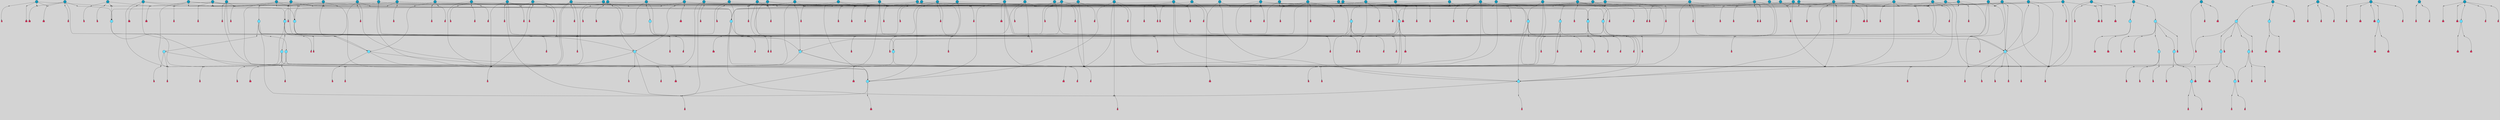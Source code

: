 // File exported with GEGELATI v1.3.1
// On the 2024-04-08 17:21:51
// With the File::TPGGraphDotExporter
digraph{
	graph[pad = "0.212, 0.055" bgcolor = lightgray]
	node[shape=circle style = filled label = ""]
		T3 [fillcolor="#66ddff"]
		T4 [fillcolor="#66ddff"]
		T7 [fillcolor="#66ddff"]
		T9 [fillcolor="#66ddff"]
		T11 [fillcolor="#66ddff"]
		T24 [fillcolor="#66ddff"]
		T27 [fillcolor="#66ddff"]
		T54 [fillcolor="#66ddff"]
		T95 [fillcolor="#66ddff"]
		T96 [fillcolor="#66ddff"]
		T111 [fillcolor="#66ddff"]
		T129 [fillcolor="#66ddff"]
		T159 [fillcolor="#1199bb"]
		T160 [fillcolor="#66ddff"]
		T176 [fillcolor="#1199bb"]
		T194 [fillcolor="#1199bb"]
		T195 [fillcolor="#1199bb"]
		T210 [fillcolor="#1199bb"]
		T212 [fillcolor="#66ddff"]
		T213 [fillcolor="#1199bb"]
		T214 [fillcolor="#66ddff"]
		T215 [fillcolor="#1199bb"]
		T217 [fillcolor="#1199bb"]
		T226 [fillcolor="#1199bb"]
		T239 [fillcolor="#66ddff"]
		T242 [fillcolor="#66ddff"]
		T244 [fillcolor="#1199bb"]
		T247 [fillcolor="#1199bb"]
		T250 [fillcolor="#1199bb"]
		T258 [fillcolor="#1199bb"]
		T261 [fillcolor="#66ddff"]
		T264 [fillcolor="#1199bb"]
		T266 [fillcolor="#1199bb"]
		T267 [fillcolor="#1199bb"]
		T274 [fillcolor="#1199bb"]
		T275 [fillcolor="#1199bb"]
		T276 [fillcolor="#1199bb"]
		T277 [fillcolor="#66ddff"]
		T280 [fillcolor="#1199bb"]
		T282 [fillcolor="#66ddff"]
		T286 [fillcolor="#1199bb"]
		T289 [fillcolor="#1199bb"]
		T305 [fillcolor="#66ddff"]
		T306 [fillcolor="#1199bb"]
		T307 [fillcolor="#1199bb"]
		T316 [fillcolor="#1199bb"]
		T317 [fillcolor="#1199bb"]
		T320 [fillcolor="#1199bb"]
		T323 [fillcolor="#1199bb"]
		T324 [fillcolor="#1199bb"]
		T325 [fillcolor="#1199bb"]
		T326 [fillcolor="#1199bb"]
		T327 [fillcolor="#66ddff"]
		T328 [fillcolor="#1199bb"]
		T329 [fillcolor="#66ddff"]
		T330 [fillcolor="#66ddff"]
		T331 [fillcolor="#66ddff"]
		T332 [fillcolor="#66ddff"]
		T333 [fillcolor="#1199bb"]
		T334 [fillcolor="#66ddff"]
		T335 [fillcolor="#66ddff"]
		T336 [fillcolor="#66ddff"]
		T337 [fillcolor="#66ddff"]
		T338 [fillcolor="#66ddff"]
		T340 [fillcolor="#1199bb"]
		T341 [fillcolor="#1199bb"]
		T342 [fillcolor="#1199bb"]
		T345 [fillcolor="#1199bb"]
		T348 [fillcolor="#1199bb"]
		T349 [fillcolor="#1199bb"]
		T353 [fillcolor="#1199bb"]
		T356 [fillcolor="#1199bb"]
		T360 [fillcolor="#1199bb"]
		T366 [fillcolor="#1199bb"]
		T369 [fillcolor="#1199bb"]
		T372 [fillcolor="#1199bb"]
		T376 [fillcolor="#1199bb"]
		T384 [fillcolor="#1199bb"]
		T386 [fillcolor="#1199bb"]
		T390 [fillcolor="#1199bb"]
		T391 [fillcolor="#1199bb"]
		T392 [fillcolor="#1199bb"]
		T394 [fillcolor="#1199bb"]
		T395 [fillcolor="#1199bb"]
		T396 [fillcolor="#1199bb"]
		T397 [fillcolor="#1199bb"]
		T399 [fillcolor="#1199bb"]
		T400 [fillcolor="#1199bb"]
		T402 [fillcolor="#1199bb"]
		T403 [fillcolor="#1199bb"]
		T404 [fillcolor="#1199bb"]
		T405 [fillcolor="#1199bb"]
		T406 [fillcolor="#1199bb"]
		T407 [fillcolor="#1199bb"]
		T409 [fillcolor="#1199bb"]
		T411 [fillcolor="#1199bb"]
		T412 [fillcolor="#1199bb"]
		T413 [fillcolor="#66ddff"]
		T414 [fillcolor="#1199bb"]
		T415 [fillcolor="#1199bb"]
		T416 [fillcolor="#66ddff"]
		T417 [fillcolor="#66ddff"]
		T418 [fillcolor="#1199bb"]
		T283 [fillcolor="#1199bb"]
		T419 [fillcolor="#1199bb"]
		T420 [fillcolor="#1199bb"]
		T421 [fillcolor="#1199bb"]
		T422 [fillcolor="#1199bb"]
		T423 [fillcolor="#1199bb"]
		T424 [fillcolor="#1199bb"]
		T425 [fillcolor="#1199bb"]
		T426 [fillcolor="#1199bb"]
		T427 [fillcolor="#1199bb"]
		T428 [fillcolor="#1199bb"]
		P3157 [fillcolor="#cccccc" shape=point] //6|
		I3157 [shape=box style=invis label="6|1&2|6#1|7&#92;n10|7&2|0#1|5&#92;n9|4&0|1#2|2&#92;n8|6&0|0#1|0&#92;n"]
		P3157 -> I3157[style=invis]
		A2547 [fillcolor="#ff3366" shape=box margin=0.03 width=0 height=0 label="3"]
		T3 -> P3157 -> A2547
		P3158 [fillcolor="#cccccc" shape=point] //3|
		I3158 [shape=box style=invis label="7|6&2|4#0|2&#92;n10|3&2|7#1|4&#92;n11|6&0|4#0|1&#92;n7|1&0|0#2|6&#92;n7|6&0|3#2|6&#92;n4|0&2|6#0|1&#92;n4|4&2|5#0|2&#92;n4|6&0|4#2|7&#92;n10|0&2|3#1|5&#92;n2|6&0|5#0|2&#92;n1|0&2|3#0|7&#92;n1|6&2|0#0|5&#92;n6|2&0|1#0|7&#92;n9|2&0|3#2|7&#92;n5|3&0|6#0|6&#92;n1|7&2|5#2|3&#92;n8|1&2|7#0|6&#92;n1|0&2|5#2|1&#92;n7|1&2|2#2|5&#92;n7|4&2|6#0|3&#92;n"]
		P3158 -> I3158[style=invis]
		A2548 [fillcolor="#ff3366" shape=box margin=0.03 width=0 height=0 label="4"]
		T3 -> P3158 -> A2548
		P3159 [fillcolor="#cccccc" shape=point] //7|
		I3159 [shape=box style=invis label="0|2&2|4#2|6&#92;n5|3&0|6#0|1&#92;n4|7&2|6#0|5&#92;n7|6&0|7#0|5&#92;n10|7&2|2#1|1&#92;n"]
		P3159 -> I3159[style=invis]
		A2549 [fillcolor="#ff3366" shape=box margin=0.03 width=0 height=0 label="4"]
		T4 -> P3159 -> A2549
		P3160 [fillcolor="#cccccc" shape=point] //0|
		I3160 [shape=box style=invis label="2|5&0|1#0|6&#92;n6|1&2|2#2|7&#92;n8|0&0|3#1|4&#92;n4|3&2|5#2|4&#92;n8|1&2|4#0|0&#92;n6|6&0|1#2|6&#92;n11|7&2|4#2|5&#92;n6|2&2|4#0|2&#92;n8|5&2|4#2|4&#92;n2|1&2|1#2|2&#92;n2|7&2|5#2|6&#92;n9|7&0|5#0|4&#92;n1|2&0|5#2|6&#92;n4|2&2|3#2|7&#92;n3|3&2|1#0|2&#92;n"]
		P3160 -> I3160[style=invis]
		A2550 [fillcolor="#ff3366" shape=box margin=0.03 width=0 height=0 label="5"]
		T4 -> P3160 -> A2550
		P3161 [fillcolor="#cccccc" shape=point] //-3|
		I3161 [shape=box style=invis label="1|6&2|7#0|7&#92;n10|2&0|7#1|3&#92;n9|6&2|7#2|2&#92;n5|3&0|7#0|7&#92;n1|6&2|3#0|0&#92;n2|3&2|3#2|2&#92;n5|1&2|6#0|6&#92;n"]
		P3161 -> I3161[style=invis]
		A2551 [fillcolor="#ff3366" shape=box margin=0.03 width=0 height=0 label="7"]
		T7 -> P3161 -> A2551
		P3162 [fillcolor="#cccccc" shape=point] //5|
		I3162 [shape=box style=invis label="0|5&2|3#0|1&#92;n0|6&2|1#2|4&#92;n6|2&2|6#0|7&#92;n7|4&0|3#0|1&#92;n5|4&0|7#1|6&#92;n9|1&0|5#2|2&#92;n6|3&2|3#1|7&#92;n11|7&2|4#1|6&#92;n2|5&0|1#0|0&#92;n4|7&0|0#0|2&#92;n6|2&0|6#0|0&#92;n2|1&2|6#2|4&#92;n10|0&2|0#1|0&#92;n6|6&2|4#0|6&#92;n"]
		P3162 -> I3162[style=invis]
		A2552 [fillcolor="#ff3366" shape=box margin=0.03 width=0 height=0 label="8"]
		T7 -> P3162 -> A2552
		P3163 [fillcolor="#cccccc" shape=point] //-6|
		I3163 [shape=box style=invis label="11|1&0|7#2|0&#92;n10|4&0|1#1|0&#92;n4|3&2|4#2|1&#92;n0|5&2|0#0|0&#92;n6|1&0|0#0|3&#92;n8|2&2|0#0|4&#92;n11|4&2|0#1|6&#92;n7|0&2|6#2|3&#92;n5|3&2|6#2|0&#92;n2|0&2|0#0|4&#92;n"]
		P3163 -> I3163[style=invis]
		A2553 [fillcolor="#ff3366" shape=box margin=0.03 width=0 height=0 label="9"]
		T9 -> P3163 -> A2553
		P3164 [fillcolor="#cccccc" shape=point] //2|
		I3164 [shape=box style=invis label="6|3&2|7#1|4&#92;n8|6&0|0#2|5&#92;n2|1&0|2#0|3&#92;n8|7&0|6#0|4&#92;n2|1&2|0#0|1&#92;n0|0&2|2#2|3&#92;n6|6&0|7#2|1&#92;n6|1&0|7#2|6&#92;n5|4&2|7#0|4&#92;n0|3&0|4#2|0&#92;n11|0&2|0#2|5&#92;n4|5&2|5#2|4&#92;n5|7&0|6#0|4&#92;n9|7&2|5#0|3&#92;n5|4&2|1#0|3&#92;n5|3&0|1#1|7&#92;n0|4&0|3#2|5&#92;n"]
		P3164 -> I3164[style=invis]
		A2554 [fillcolor="#ff3366" shape=box margin=0.03 width=0 height=0 label="10"]
		T9 -> P3164 -> A2554
		P3165 [fillcolor="#cccccc" shape=point] //6|
		I3165 [shape=box style=invis label="3|0&2|7#2|2&#92;n3|2&0|4#2|5&#92;n5|1&0|2#1|0&#92;n8|7&0|1#2|0&#92;n8|5&0|3#0|6&#92;n0|2&0|2#2|3&#92;n1|5&2|5#0|5&#92;n5|6&0|6#0|7&#92;n6|7&0|0#2|6&#92;n1|2&2|3#0|0&#92;n7|7&2|3#0|4&#92;n0|7&2|7#0|6&#92;n1|0&2|2#2|7&#92;n4|4&0|1#0|0&#92;n"]
		P3165 -> I3165[style=invis]
		A2555 [fillcolor="#ff3366" shape=box margin=0.03 width=0 height=0 label="11"]
		T11 -> P3165 -> A2555
		P3166 [fillcolor="#cccccc" shape=point] //-4|
		I3166 [shape=box style=invis label="4|1&0|4#2|6&#92;n1|2&2|2#2|0&#92;n1|2&2|0#0|6&#92;n8|4&2|3#2|5&#92;n5|5&2|1#1|0&#92;n"]
		P3166 -> I3166[style=invis]
		A2556 [fillcolor="#ff3366" shape=box margin=0.03 width=0 height=0 label="12"]
		T11 -> P3166 -> A2556
		P3167 [fillcolor="#cccccc" shape=point] //-3|
		I3167 [shape=box style=invis label="8|1&2|3#0|5&#92;n0|6&0|5#0|5&#92;n3|7&2|1#0|6&#92;n3|5&0|1#0|0&#92;n9|5&2|0#0|4&#92;n3|5&0|2#0|3&#92;n10|6&2|4#1|0&#92;n9|4&2|7#2|6&#92;n1|7&2|5#2|2&#92;n"]
		P3167 -> I3167[style=invis]
		A2557 [fillcolor="#ff3366" shape=box margin=0.03 width=0 height=0 label="5"]
		T4 -> P3167 -> A2557
		P3168 [fillcolor="#cccccc" shape=point] //1|
		I3168 [shape=box style=invis label="5|1&0|6#2|7&#92;n2|4&0|4#2|2&#92;n0|6&0|5#0|4&#92;n10|6&2|5#1|6&#92;n9|3&0|1#1|7&#92;n10|3&2|2#1|0&#92;n5|0&0|0#2|1&#92;n11|3&2|3#1|5&#92;n10|3&0|1#1|0&#92;n2|4&0|1#0|1&#92;n0|2&0|3#2|4&#92;n9|2&2|1#2|5&#92;n11|7&2|6#2|6&#92;n"]
		P3168 -> I3168[style=invis]
		T24 -> P3168 -> T7
		P3169 [fillcolor="#cccccc" shape=point] //5|
		I3169 [shape=box style=invis label="3|0&2|0#0|1&#92;n3|0&0|7#0|1&#92;n5|3&0|2#2|6&#92;n4|4&2|4#2|6&#92;n11|2&0|7#1|6&#92;n2|7&2|2#2|5&#92;n9|3&2|6#2|7&#92;n7|7&0|0#0|4&#92;n6|1&2|4#2|3&#92;n5|4&2|0#1|6&#92;n1|3&0|7#0|4&#92;n"]
		P3169 -> I3169[style=invis]
		A2558 [fillcolor="#ff3366" shape=box margin=0.03 width=0 height=0 label="7"]
		T24 -> P3169 -> A2558
		P3170 [fillcolor="#cccccc" shape=point] //-2|
		I3170 [shape=box style=invis label="4|1&0|4#0|3&#92;n4|2&0|5#2|0&#92;n5|5&2|6#0|5&#92;n1|4&0|1#0|2&#92;n6|3&2|7#1|5&#92;n0|4&2|0#0|3&#92;n8|5&2|5#1|2&#92;n10|7&2|7#1|1&#92;n3|4&0|0#2|1&#92;n3|6&2|5#2|5&#92;n8|3&0|1#0|7&#92;n10|0&2|7#1|3&#92;n4|1&2|4#0|1&#92;n9|3&2|0#0|4&#92;n3|6&2|0#0|4&#92;n1|2&0|6#2|1&#92;n4|0&2|1#2|2&#92;n"]
		P3170 -> I3170[style=invis]
		A2559 [fillcolor="#ff3366" shape=box margin=0.03 width=0 height=0 label="14"]
		T24 -> P3170 -> A2559
		P3171 [fillcolor="#cccccc" shape=point] //2|
		I3171 [shape=box style=invis label="9|1&2|3#0|1&#92;n5|2&2|0#2|4&#92;n3|6&2|5#2|7&#92;n7|0&2|5#0|4&#92;n1|2&0|3#0|5&#92;n7|3&2|7#0|0&#92;n"]
		P3171 -> I3171[style=invis]
		A2560 [fillcolor="#ff3366" shape=box margin=0.03 width=0 height=0 label="2"]
		T27 -> P3171 -> A2560
		P3172 [fillcolor="#cccccc" shape=point] //-6|
		I3172 [shape=box style=invis label="7|5&0|4#0|4&#92;n11|0&2|5#2|1&#92;n"]
		P3172 -> I3172[style=invis]
		A2561 [fillcolor="#ff3366" shape=box margin=0.03 width=0 height=0 label="3"]
		T27 -> P3172 -> A2561
		T27 -> P3158
		T27 -> P3160
		P3173 [fillcolor="#cccccc" shape=point] //0|
		I3173 [shape=box style=invis label="4|0&0|3#2|7&#92;n10|2&0|3#1|7&#92;n3|5&0|2#0|3&#92;n4|5&0|0#2|1&#92;n10|7&2|0#1|2&#92;n5|3&2|3#1|6&#92;n9|5&2|0#0|4&#92;n5|4&2|7#0|2&#92;n10|3&2|7#1|4&#92;n7|2&0|1#2|6&#92;n8|6&0|5#0|5&#92;n8|7&2|3#0|5&#92;n2|6&2|4#0|0&#92;n"]
		P3173 -> I3173[style=invis]
		A2562 [fillcolor="#ff3366" shape=box margin=0.03 width=0 height=0 label="5"]
		T27 -> P3173 -> A2562
		P3174 [fillcolor="#cccccc" shape=point] //8|
		I3174 [shape=box style=invis label="9|0&0|1#2|0&#92;n10|1&2|5#1|4&#92;n8|2&2|6#0|4&#92;n2|4&2|5#2|3&#92;n4|2&2|2#0|2&#92;n7|5&0|2#0|0&#92;n8|2&2|1#1|3&#92;n8|7&0|7#2|1&#92;n1|1&0|0#0|7&#92;n5|6&2|5#1|0&#92;n6|6&2|5#0|0&#92;n11|4&0|3#2|6&#92;n4|2&2|4#0|7&#92;n5|6&0|1#2|0&#92;n11|3&0|2#0|7&#92;n"]
		P3174 -> I3174[style=invis]
		A2563 [fillcolor="#ff3366" shape=box margin=0.03 width=0 height=0 label="6"]
		T54 -> P3174 -> A2563
		T54 -> P3169
		P3175 [fillcolor="#cccccc" shape=point] //-10|
		I3175 [shape=box style=invis label="3|6&0|0#0|4&#92;n4|1&2|4#0|1&#92;n5|1&0|1#0|4&#92;n5|5&2|6#0|5&#92;n6|5&0|6#0|3&#92;n11|1&2|0#0|1&#92;n0|7&2|0#0|3&#92;n1|2&0|6#0|1&#92;n8|0&0|4#2|0&#92;n0|4&0|7#2|7&#92;n7|0&2|7#1|3&#92;n3|1&0|5#2|5&#92;n5|1&0|4#0|3&#92;n2|2&0|2#0|0&#92;n8|3&0|1#0|7&#92;n3|0&0|3#0|5&#92;n7|2&0|5#2|0&#92;n6|3&2|7#1|5&#92;n4|7&2|7#2|1&#92;n"]
		P3175 -> I3175[style=invis]
		A2564 [fillcolor="#ff3366" shape=box margin=0.03 width=0 height=0 label="14"]
		T54 -> P3175 -> A2564
		T54 -> P3162
		P3176 [fillcolor="#cccccc" shape=point] //4|
		I3176 [shape=box style=invis label="4|3&0|6#0|3&#92;n5|7&2|3#2|2&#92;n5|6&0|7#1|2&#92;n1|4&2|6#0|3&#92;n8|4&2|1#2|5&#92;n9|5&2|4#1|4&#92;n2|4&0|5#0|7&#92;n10|0&0|6#1|3&#92;n3|0&0|6#0|2&#92;n2|7&2|7#2|6&#92;n5|2&0|5#1|5&#92;n10|4&2|5#1|7&#92;n4|0&0|4#2|4&#92;n11|1&0|4#2|6&#92;n10|6&2|0#1|4&#92;n9|7&0|3#1|4&#92;n4|5&2|7#0|6&#92;n11|5&2|6#2|3&#92;n0|3&0|5#0|1&#92;n"]
		P3176 -> I3176[style=invis]
		A2565 [fillcolor="#ff3366" shape=box margin=0.03 width=0 height=0 label="13"]
		T95 -> P3176 -> A2565
		P3177 [fillcolor="#cccccc" shape=point] //8|
		I3177 [shape=box style=invis label="9|7&0|5#2|5&#92;n3|3&2|3#0|2&#92;n9|5&2|2#1|0&#92;n2|3&0|6#0|3&#92;n4|4&2|5#2|7&#92;n11|3&2|0#1|5&#92;n6|6&2|1#2|2&#92;n4|6&0|1#2|2&#92;n2|5&2|7#2|2&#92;n7|7&2|2#2|3&#92;n6|5&0|3#2|6&#92;n6|7&0|6#0|2&#92;n"]
		P3177 -> I3177[style=invis]
		A2566 [fillcolor="#ff3366" shape=box margin=0.03 width=0 height=0 label="14"]
		T95 -> P3177 -> A2566
		P3178 [fillcolor="#cccccc" shape=point] //2|
		I3178 [shape=box style=invis label="4|1&0|4#2|6&#92;n5|5&2|1#1|0&#92;n1|0&2|0#0|6&#92;n8|4&2|3#2|5&#92;n"]
		P3178 -> I3178[style=invis]
		T95 -> P3178 -> T11
		P3179 [fillcolor="#cccccc" shape=point] //-9|
		I3179 [shape=box style=invis label="2|0&2|0#2|1&#92;n4|4&2|4#2|6&#92;n9|1&0|3#1|7&#92;n5|3&0|2#2|6&#92;n2|7&2|2#2|5&#92;n5|4&2|0#1|6&#92;n3|0&0|7#0|1&#92;n1|3&0|7#0|4&#92;n11|6&2|2#0|7&#92;n7|7&0|0#0|4&#92;n11|0&0|7#1|6&#92;n9|3&2|6#2|7&#92;n"]
		P3179 -> I3179[style=invis]
		A2567 [fillcolor="#ff3366" shape=box margin=0.03 width=0 height=0 label="7"]
		T95 -> P3179 -> A2567
		P3180 [fillcolor="#cccccc" shape=point] //-8|
		I3180 [shape=box style=invis label="7|5&0|4#2|4&#92;n"]
		P3180 -> I3180[style=invis]
		A2568 [fillcolor="#ff3366" shape=box margin=0.03 width=0 height=0 label="3"]
		T95 -> P3180 -> A2568
		P3181 [fillcolor="#cccccc" shape=point] //6|
		I3181 [shape=box style=invis label="0|5&2|3#0|1&#92;n0|6&2|1#2|4&#92;n9|1&0|5#2|2&#92;n7|4&0|3#0|1&#92;n5|4&0|7#1|6&#92;n2|5&0|1#0|0&#92;n6|3&2|3#1|7&#92;n11|7&2|4#1|6&#92;n6|2&2|6#0|1&#92;n4|7&0|0#0|2&#92;n6|2&0|6#0|0&#92;n9|1&2|6#2|4&#92;n10|0&2|0#1|0&#92;n6|6&2|4#0|6&#92;n"]
		P3181 -> I3181[style=invis]
		A2569 [fillcolor="#ff3366" shape=box margin=0.03 width=0 height=0 label="8"]
		T96 -> P3181 -> A2569
		P3182 [fillcolor="#cccccc" shape=point] //5|
		I3182 [shape=box style=invis label="10|4&0|1#1|0&#92;n4|3&2|4#2|1&#92;n2|0&2|0#0|4&#92;n6|1&0|0#0|3&#92;n8|2&2|0#0|4&#92;n0|0&0|0#0|0&#92;n11|4&2|0#1|6&#92;n7|0&2|6#2|3&#92;n5|3&2|6#2|0&#92;n0|0&2|0#0|0&#92;n"]
		P3182 -> I3182[style=invis]
		A2570 [fillcolor="#ff3366" shape=box margin=0.03 width=0 height=0 label="9"]
		T96 -> P3182 -> A2570
		T96 -> P3157
		P3183 [fillcolor="#cccccc" shape=point] //1|
		I3183 [shape=box style=invis label="5|4&0|7#1|6&#92;n0|6&2|1#2|4&#92;n7|4&0|3#0|1&#92;n0|5&2|3#0|1&#92;n9|1&0|5#2|2&#92;n6|3&2|3#1|7&#92;n11|7&2|4#1|6&#92;n2|5&0|1#0|0&#92;n7|5&2|3#1|1&#92;n4|7&0|0#0|2&#92;n6|2&0|6#0|0&#92;n2|1&2|6#2|4&#92;n10|0&2|7#1|0&#92;n6|6&2|4#0|6&#92;n"]
		P3183 -> I3183[style=invis]
		A2571 [fillcolor="#ff3366" shape=box margin=0.03 width=0 height=0 label="8"]
		T96 -> P3183 -> A2571
		T96 -> P3167
		P3184 [fillcolor="#cccccc" shape=point] //-5|
		I3184 [shape=box style=invis label="0|0&2|3#0|2&#92;n10|5&0|6#1|3&#92;n7|3&0|6#2|3&#92;n3|4&0|6#0|6&#92;n10|5&0|2#1|1&#92;n5|0&0|1#0|3&#92;n6|6&2|5#1|5&#92;n7|4&0|2#1|7&#92;n5|7&0|1#2|5&#92;n1|5&0|0#0|3&#92;n7|5&2|1#2|6&#92;n9|0&0|2#0|0&#92;n4|0&2|4#0|0&#92;n4|6&0|0#2|3&#92;n3|1&0|6#2|5&#92;n7|7&2|1#2|3&#92;n9|4&2|2#0|6&#92;n"]
		P3184 -> I3184[style=invis]
		T111 -> P3184 -> T9
		P3185 [fillcolor="#cccccc" shape=point] //7|
		I3185 [shape=box style=invis label="7|4&2|1#2|0&#92;n4|1&2|4#2|3&#92;n5|0&2|0#2|2&#92;n6|1&2|4#2|6&#92;n"]
		P3185 -> I3185[style=invis]
		A2572 [fillcolor="#ff3366" shape=box margin=0.03 width=0 height=0 label="9"]
		T111 -> P3185 -> A2572
		P3186 [fillcolor="#cccccc" shape=point] //2|
		I3186 [shape=box style=invis label="3|0&2|0#0|1&#92;n11|2&0|7#1|6&#92;n8|7&2|4#0|5&#92;n5|3&0|2#2|6&#92;n4|4&2|4#2|6&#92;n3|0&0|7#0|1&#92;n2|7&2|2#2|5&#92;n9|3&2|6#2|7&#92;n7|7&0|0#0|4&#92;n6|1&2|4#1|3&#92;n5|4&2|0#1|6&#92;n1|3&0|7#0|4&#92;n"]
		P3186 -> I3186[style=invis]
		A2573 [fillcolor="#ff3366" shape=box margin=0.03 width=0 height=0 label="7"]
		T111 -> P3186 -> A2573
		T111 -> P3163
		T129 -> P3174
		T129 -> P3169
		P3187 [fillcolor="#cccccc" shape=point] //10|
		I3187 [shape=box style=invis label="4|5&2|7#2|1&#92;n1|7&2|3#0|6&#92;n3|5&2|2#0|3&#92;n10|3&0|7#1|4&#92;n7|1&0|4#2|6&#92;n10|2&0|3#1|7&#92;n9|5&2|0#0|4&#92;n4|0&0|3#2|7&#92;n11|4&2|6#1|2&#92;n5|4&2|7#0|2&#92;n2|6&2|4#0|0&#92;n6|5&0|7#2|1&#92;n5|3&2|3#1|6&#92;n10|7&2|0#1|2&#92;n"]
		P3187 -> I3187[style=invis]
		A2574 [fillcolor="#ff3366" shape=box margin=0.03 width=0 height=0 label="5"]
		T129 -> P3187 -> A2574
		P3188 [fillcolor="#cccccc" shape=point] //5|
		I3188 [shape=box style=invis label="9|4&2|3#1|3&#92;n0|4&2|4#0|5&#92;n6|1&2|6#2|5&#92;n4|0&0|5#2|0&#92;n"]
		P3188 -> I3188[style=invis]
		A2575 [fillcolor="#ff3366" shape=box margin=0.03 width=0 height=0 label="7"]
		T129 -> P3188 -> A2575
		P3189 [fillcolor="#cccccc" shape=point] //6|
		I3189 [shape=box style=invis label="9|4&2|7#0|6&#92;n8|4&0|1#1|0&#92;n1|3&0|0#2|1&#92;n2|4&0|6#2|2&#92;n5|1&2|5#0|7&#92;n3|0&0|3#2|6&#92;n2|2&2|6#0|2&#92;n8|4&0|4#2|2&#92;n5|1&2|4#0|3&#92;n9|4&0|6#0|6&#92;n5|0&2|2#1|5&#92;n11|7&0|0#1|1&#92;n0|4&0|3#0|3&#92;n7|7&2|4#2|5&#92;n1|5&0|1#2|1&#92;n"]
		P3189 -> I3189[style=invis]
		A2576 [fillcolor="#ff3366" shape=box margin=0.03 width=0 height=0 label="1"]
		T129 -> P3189 -> A2576
		P3190 [fillcolor="#cccccc" shape=point] //7|
		I3190 [shape=box style=invis label="7|0&2|1#2|0&#92;n9|7&2|1#1|7&#92;n8|2&0|1#1|0&#92;n6|6&0|2#1|1&#92;n2|2&0|5#0|0&#92;n5|7&0|0#2|1&#92;n5|1&2|5#1|5&#92;n4|7&2|4#2|3&#92;n10|5&2|2#1|5&#92;n1|3&2|2#2|0&#92;n10|2&2|6#1|5&#92;n"]
		P3190 -> I3190[style=invis]
		A2577 [fillcolor="#ff3366" shape=box margin=0.03 width=0 height=0 label="1"]
		T159 -> P3190 -> A2577
		P3191 [fillcolor="#cccccc" shape=point] //7|
		I3191 [shape=box style=invis label="7|4&2|7#0|4&#92;n4|6&0|1#2|5&#92;n2|1&2|3#0|0&#92;n4|3&2|0#0|1&#92;n0|0&2|7#2|7&#92;n7|7&0|5#2|3&#92;n5|0&2|1#2|2&#92;n10|0&0|4#1|2&#92;n4|4&0|7#0|0&#92;n6|7&0|2#0|1&#92;n1|4&2|5#0|4&#92;n"]
		P3191 -> I3191[style=invis]
		A2578 [fillcolor="#ff3366" shape=box margin=0.03 width=0 height=0 label="0"]
		T159 -> P3191 -> A2578
		P3192 [fillcolor="#cccccc" shape=point] //5|
		I3192 [shape=box style=invis label="0|5&2|3#0|1&#92;n0|6&2|1#2|4&#92;n6|2&2|6#0|7&#92;n9|0&2|7#1|1&#92;n7|4&0|3#0|1&#92;n11|7&2|4#1|6&#92;n9|1&0|5#2|2&#92;n5|4&0|7#1|6&#92;n2|5&0|1#0|0&#92;n4|7&0|0#0|2&#92;n6|2&0|6#0|0&#92;n2|1&2|6#2|4&#92;n10|0&0|0#1|0&#92;n6|6&2|4#0|6&#92;n"]
		P3192 -> I3192[style=invis]
		T159 -> P3192 -> T129
		T160 -> P3176
		T160 -> P3179
		P3193 [fillcolor="#cccccc" shape=point] //5|
		I3193 [shape=box style=invis label="6|0&2|7#2|7&#92;n3|6&2|6#2|6&#92;n6|3&0|5#1|2&#92;n"]
		P3193 -> I3193[style=invis]
		A2579 [fillcolor="#ff3366" shape=box margin=0.03 width=0 height=0 label="3"]
		T160 -> P3193 -> A2579
		P3194 [fillcolor="#cccccc" shape=point] //-2|
		I3194 [shape=box style=invis label="11|7&2|0#1|7&#92;n4|3&0|1#2|5&#92;n0|4&2|4#2|7&#92;n1|6&0|0#0|4&#92;n4|0&0|0#0|5&#92;n0|6&2|3#2|0&#92;n9|6&2|5#1|3&#92;n0|7&2|1#2|5&#92;n4|4&0|5#0|1&#92;n10|4&0|0#1|0&#92;n"]
		P3194 -> I3194[style=invis]
		A2580 [fillcolor="#ff3366" shape=box margin=0.03 width=0 height=0 label="12"]
		T160 -> P3194 -> A2580
		T160 -> P3169
		P3195 [fillcolor="#cccccc" shape=point] //3|
		I3195 [shape=box style=invis label="4|7&0|7#2|7&#92;n11|5&2|6#0|2&#92;n5|5&2|6#2|0&#92;n3|2&0|6#0|3&#92;n10|2&2|5#1|5&#92;n9|4&2|3#1|5&#92;n2|5&2|7#2|4&#92;n11|3&2|5#1|0&#92;n7|0&0|7#2|1&#92;n1|2&0|5#0|1&#92;n"]
		P3195 -> I3195[style=invis]
		A2581 [fillcolor="#ff3366" shape=box margin=0.03 width=0 height=0 label="5"]
		T176 -> P3195 -> A2581
		P3196 [fillcolor="#cccccc" shape=point] //2|
		I3196 [shape=box style=invis label="7|1&0|6#0|1&#92;n5|2&2|5#1|6&#92;n10|1&2|1#1|1&#92;n4|7&0|4#2|2&#92;n11|7&0|4#2|7&#92;n5|0&0|5#1|7&#92;n8|2&0|5#2|4&#92;n10|0&2|6#1|6&#92;n5|1&0|1#2|3&#92;n1|6&2|0#0|1&#92;n9|6&2|2#1|4&#92;n3|4&2|3#0|0&#92;n10|1&0|1#1|0&#92;n2|2&0|1#2|1&#92;n3|1&2|7#0|3&#92;n"]
		P3196 -> I3196[style=invis]
		A2582 [fillcolor="#ff3366" shape=box margin=0.03 width=0 height=0 label="10"]
		T176 -> P3196 -> A2582
		P3197 [fillcolor="#cccccc" shape=point] //-1|
		I3197 [shape=box style=invis label="1|7&2|1#0|6&#92;n8|1&2|3#0|5&#92;n10|6&2|7#1|0&#92;n1|7&2|5#0|2&#92;n0|3&0|3#2|2&#92;n3|5&0|1#0|0&#92;n3|5&0|2#0|3&#92;n1|5&2|0#0|4&#92;n5|7&2|2#2|5&#92;n4|0&2|3#0|3&#92;n"]
		P3197 -> I3197[style=invis]
		T176 -> P3197 -> T3
		P3198 [fillcolor="#cccccc" shape=point] //-3|
		I3198 [shape=box style=invis label="6|3&2|4#1|4&#92;n5|3&0|1#1|7&#92;n2|1&0|2#2|3&#92;n8|7&0|6#0|4&#92;n2|1&2|0#0|1&#92;n0|0&2|2#2|3&#92;n6|1&0|7#2|6&#92;n5|7&0|2#0|4&#92;n0|3&0|4#2|0&#92;n11|0&2|0#2|5&#92;n6|0&2|0#1|4&#92;n8|6&0|2#2|5&#92;n5|4&2|1#0|3&#92;n9|7&2|5#0|3&#92;n5|4&2|7#0|4&#92;n"]
		P3198 -> I3198[style=invis]
		A2583 [fillcolor="#ff3366" shape=box margin=0.03 width=0 height=0 label="10"]
		T176 -> P3198 -> A2583
		P3199 [fillcolor="#cccccc" shape=point] //4|
		I3199 [shape=box style=invis label="7|1&0|6#0|1&#92;n5|2&2|5#1|6&#92;n10|1&2|1#1|1&#92;n9|6&2|2#1|4&#92;n4|7&0|4#2|2&#92;n9|6&0|4#1|1&#92;n10|0&2|6#1|6&#92;n5|1&0|1#2|3&#92;n1|6&2|0#0|1&#92;n8|2&0|5#2|4&#92;n3|4&2|3#0|0&#92;n10|1&0|5#1|0&#92;n2|2&0|1#2|1&#92;n3|1&2|7#0|3&#92;n"]
		P3199 -> I3199[style=invis]
		A2584 [fillcolor="#ff3366" shape=box margin=0.03 width=0 height=0 label="10"]
		T176 -> P3199 -> A2584
		P3200 [fillcolor="#cccccc" shape=point] //-2|
		I3200 [shape=box style=invis label="1|0&0|3#0|3&#92;n2|7&0|4#0|4&#92;n11|6&2|1#1|4&#92;n6|1&2|5#0|0&#92;n2|0&2|0#0|6&#92;n1|3&2|1#0|4&#92;n"]
		P3200 -> I3200[style=invis]
		A2585 [fillcolor="#ff3366" shape=box margin=0.03 width=0 height=0 label="2"]
		T194 -> P3200 -> A2585
		P3201 [fillcolor="#cccccc" shape=point] //3|
		I3201 [shape=box style=invis label="5|4&2|7#0|4&#92;n0|4&0|3#2|5&#92;n8|6&0|0#2|5&#92;n2|1&0|2#0|3&#92;n9|7&0|6#0|4&#92;n0|0&2|2#2|3&#92;n6|6&0|7#2|1&#92;n6|1&0|7#2|6&#92;n0|3&0|4#2|0&#92;n11|0&2|0#2|5&#92;n4|5&2|5#2|4&#92;n5|3&0|1#1|7&#92;n9|7&2|2#0|3&#92;n5|4&2|1#0|3&#92;n5|0&0|6#0|4&#92;n0|0&0|1#2|0&#92;n"]
		P3201 -> I3201[style=invis]
		A2586 [fillcolor="#ff3366" shape=box margin=0.03 width=0 height=0 label="10"]
		T194 -> P3201 -> A2586
		T194 -> P3197
		P3202 [fillcolor="#cccccc" shape=point] //10|
		I3202 [shape=box style=invis label="6|1&2|4#2|3&#92;n3|0&0|7#0|1&#92;n5|3&0|2#2|6&#92;n4|4&0|4#2|6&#92;n5|4&2|0#1|6&#92;n10|5&0|6#1|5&#92;n2|5&2|1#2|2&#92;n1|3&0|7#0|4&#92;n3|0&2|0#0|1&#92;n11|2&0|5#1|6&#92;n9|3&2|6#2|7&#92;n7|7&0|0#0|4&#92;n"]
		P3202 -> I3202[style=invis]
		A2587 [fillcolor="#ff3366" shape=box margin=0.03 width=0 height=0 label="7"]
		T194 -> P3202 -> A2587
		P3203 [fillcolor="#cccccc" shape=point] //5|
		I3203 [shape=box style=invis label="3|0&2|0#2|1&#92;n3|0&0|7#0|1&#92;n5|3&0|2#2|6&#92;n4|4&2|4#2|6&#92;n5|4&2|0#1|6&#92;n2|7&2|2#2|5&#92;n1|3&0|7#0|4&#92;n11|6&2|2#0|7&#92;n7|7&0|0#0|4&#92;n6|1&2|4#2|3&#92;n11|0&0|7#1|6&#92;n9|3&2|6#2|7&#92;n"]
		P3203 -> I3203[style=invis]
		A2588 [fillcolor="#ff3366" shape=box margin=0.03 width=0 height=0 label="7"]
		T195 -> P3203 -> A2588
		P3204 [fillcolor="#cccccc" shape=point] //4|
		I3204 [shape=box style=invis label="7|1&0|6#0|1&#92;n6|7&2|7#1|7&#92;n10|1&2|1#1|1&#92;n9|6&2|2#1|4&#92;n4|7&0|4#2|2&#92;n9|6&0|5#1|1&#92;n10|0&2|6#1|6&#92;n5|1&0|1#2|3&#92;n10|1&0|5#1|0&#92;n3|4&2|3#0|0&#92;n8|2&0|5#2|4&#92;n1|6&2|0#0|0&#92;n2|3&0|1#2|6&#92;n5|2&2|2#1|6&#92;n2|2&0|1#2|1&#92;n3|1&2|7#0|3&#92;n6|7&2|3#0|4&#92;n"]
		P3204 -> I3204[style=invis]
		A2589 [fillcolor="#ff3366" shape=box margin=0.03 width=0 height=0 label="10"]
		T195 -> P3204 -> A2589
		P3205 [fillcolor="#cccccc" shape=point] //-4|
		I3205 [shape=box style=invis label="0|4&0|0#2|7&#92;n8|5&2|4#2|4&#92;n4|3&2|5#2|4&#92;n11|7&2|2#2|5&#92;n6|5&2|2#2|7&#92;n3|2&0|7#0|7&#92;n3|3&2|1#0|3&#92;n2|6&0|3#2|5&#92;n0|1&2|6#2|2&#92;n8|2&0|0#1|6&#92;n0|7&0|5#0|4&#92;n9|5&0|3#2|7&#92;n2|7&2|5#2|6&#92;n9|0&2|0#0|1&#92;n1|2&2|4#0|2&#92;n"]
		P3205 -> I3205[style=invis]
		T195 -> P3205 -> T27
		T195 -> P3191
		T210 -> P3191
		T210 -> P3169
		P3206 [fillcolor="#cccccc" shape=point] //6|
		I3206 [shape=box style=invis label="10|4&2|6#1|2&#92;n8|4&0|1#1|0&#92;n0|4&2|6#0|0&#92;n8|4&2|5#2|1&#92;n7|5&2|5#1|0&#92;n3|6&0|6#2|2&#92;n1|7&0|7#0|5&#92;n2|0&0|7#2|4&#92;n2|6&2|2#0|0&#92;n0|7&2|7#0|7&#92;n11|6&0|4#2|2&#92;n5|5&0|0#0|1&#92;n10|1&0|0#1|0&#92;n7|3&0|1#2|5&#92;n9|2&2|7#1|5&#92;n9|4&2|6#2|7&#92;n1|6&2|4#2|2&#92;n3|3&2|2#0|7&#92;n1|6&2|0#0|0&#92;n6|4&2|6#1|0&#92;n"]
		P3206 -> I3206[style=invis]
		A2590 [fillcolor="#ff3366" shape=box margin=0.03 width=0 height=0 label="1"]
		T210 -> P3206 -> A2590
		P3207 [fillcolor="#cccccc" shape=point] //2|
		I3207 [shape=box style=invis label="4|5&2|7#2|1&#92;n1|7&2|3#0|6&#92;n3|5&2|2#0|3&#92;n10|3&2|7#1|4&#92;n7|1&0|4#2|6&#92;n4|0&0|3#2|7&#92;n9|5&2|0#0|4&#92;n10|2&0|3#1|7&#92;n11|4&2|6#1|2&#92;n10|3&2|1#1|6&#92;n5|4&2|7#0|2&#92;n2|6&2|4#0|0&#92;n6|5&0|7#2|1&#92;n5|3&2|3#1|6&#92;n10|7&2|0#1|2&#92;n"]
		P3207 -> I3207[style=invis]
		A2591 [fillcolor="#ff3366" shape=box margin=0.03 width=0 height=0 label="5"]
		T210 -> P3207 -> A2591
		P3208 [fillcolor="#cccccc" shape=point] //9|
		I3208 [shape=box style=invis label="11|0&2|0#1|1&#92;n3|6&0|6#0|0&#92;n1|4&0|0#2|4&#92;n7|5&2|2#1|3&#92;n11|7&2|6#1|7&#92;n5|2&0|6#1|5&#92;n9|5&0|6#0|3&#92;n2|2&2|7#0|5&#92;n9|3&2|2#2|0&#92;n11|0&2|7#0|1&#92;n1|1&2|0#0|1&#92;n6|6&0|6#1|2&#92;n9|7&0|1#0|3&#92;n2|0&2|4#2|5&#92;n2|4&2|2#0|0&#92;n6|1&2|1#1|7&#92;n10|7&2|5#1|6&#92;n11|5&2|7#2|4&#92;n"]
		P3208 -> I3208[style=invis]
		A2592 [fillcolor="#ff3366" shape=box margin=0.03 width=0 height=0 label="1"]
		T210 -> P3208 -> A2592
		P3209 [fillcolor="#cccccc" shape=point] //6|
		I3209 [shape=box style=invis label="9|4&2|7#0|6&#92;n8|4&0|1#1|0&#92;n1|3&0|0#2|1&#92;n2|4&0|6#2|2&#92;n5|1&2|5#0|7&#92;n3|0&0|3#2|6&#92;n2|2&2|6#0|2&#92;n8|4&0|4#2|2&#92;n5|1&2|4#0|3&#92;n9|4&0|6#0|6&#92;n5|0&2|2#1|5&#92;n11|7&0|0#1|1&#92;n0|4&0|3#0|3&#92;n7|7&2|4#2|5&#92;n1|5&0|1#2|1&#92;n"]
		P3209 -> I3209[style=invis]
		A2593 [fillcolor="#ff3366" shape=box margin=0.03 width=0 height=0 label="1"]
		T212 -> P3209 -> A2593
		P3210 [fillcolor="#cccccc" shape=point] //10|
		I3210 [shape=box style=invis label="4|5&2|7#2|1&#92;n1|7&2|3#0|6&#92;n3|5&2|2#0|3&#92;n10|3&0|7#1|4&#92;n7|1&0|4#2|6&#92;n10|2&0|3#1|7&#92;n9|5&2|0#0|4&#92;n4|0&0|3#2|7&#92;n11|4&2|6#1|2&#92;n5|4&2|7#0|2&#92;n2|6&2|4#0|0&#92;n6|5&0|7#2|1&#92;n5|3&2|3#1|6&#92;n10|7&2|0#1|2&#92;n"]
		P3210 -> I3210[style=invis]
		A2594 [fillcolor="#ff3366" shape=box margin=0.03 width=0 height=0 label="5"]
		T212 -> P3210 -> A2594
		P3211 [fillcolor="#cccccc" shape=point] //8|
		I3211 [shape=box style=invis label="9|0&0|1#2|0&#92;n10|1&2|5#1|4&#92;n8|2&2|6#0|4&#92;n2|4&2|5#2|3&#92;n4|2&2|2#0|2&#92;n7|5&0|2#0|0&#92;n8|2&2|1#1|3&#92;n8|7&0|7#2|1&#92;n1|1&0|0#0|7&#92;n5|6&2|5#1|0&#92;n6|6&2|5#0|0&#92;n11|4&0|3#2|6&#92;n4|2&2|4#0|7&#92;n5|6&0|1#2|0&#92;n11|3&0|2#0|7&#92;n"]
		P3211 -> I3211[style=invis]
		A2595 [fillcolor="#ff3366" shape=box margin=0.03 width=0 height=0 label="6"]
		T212 -> P3211 -> A2595
		P3212 [fillcolor="#cccccc" shape=point] //5|
		I3212 [shape=box style=invis label="3|0&2|0#0|1&#92;n3|0&0|7#0|1&#92;n5|3&0|2#2|6&#92;n4|4&2|4#2|6&#92;n11|2&0|7#1|6&#92;n2|7&2|2#2|5&#92;n9|3&2|6#2|7&#92;n7|7&0|0#0|4&#92;n6|1&2|4#2|3&#92;n5|4&2|0#1|6&#92;n1|3&0|7#0|4&#92;n"]
		P3212 -> I3212[style=invis]
		A2596 [fillcolor="#ff3366" shape=box margin=0.03 width=0 height=0 label="7"]
		T212 -> P3212 -> A2596
		P3213 [fillcolor="#cccccc" shape=point] //5|
		I3213 [shape=box style=invis label="0|5&2|3#0|1&#92;n0|6&2|1#2|4&#92;n6|2&2|6#0|7&#92;n9|0&2|7#1|1&#92;n7|4&0|3#0|1&#92;n11|7&2|4#1|6&#92;n9|1&0|5#2|2&#92;n5|4&0|7#1|6&#92;n2|5&0|1#0|0&#92;n4|7&0|0#0|2&#92;n6|2&0|6#0|0&#92;n2|1&2|6#2|4&#92;n10|0&0|0#1|0&#92;n6|6&2|4#0|6&#92;n"]
		P3213 -> I3213[style=invis]
		T213 -> P3213 -> T212
		P3214 [fillcolor="#cccccc" shape=point] //7|
		I3214 [shape=box style=invis label="7|4&2|7#0|4&#92;n4|6&0|1#2|5&#92;n2|1&2|3#0|0&#92;n4|3&2|0#0|1&#92;n0|0&2|7#2|7&#92;n7|7&0|5#2|3&#92;n5|0&2|1#2|2&#92;n10|0&0|4#1|2&#92;n4|4&0|7#0|0&#92;n6|7&0|2#0|1&#92;n1|4&2|5#0|4&#92;n"]
		P3214 -> I3214[style=invis]
		A2597 [fillcolor="#ff3366" shape=box margin=0.03 width=0 height=0 label="0"]
		T213 -> P3214 -> A2597
		P3215 [fillcolor="#cccccc" shape=point] //5|
		I3215 [shape=box style=invis label="9|4&2|3#1|3&#92;n0|4&2|4#0|5&#92;n6|1&2|6#2|5&#92;n4|0&0|5#2|0&#92;n"]
		P3215 -> I3215[style=invis]
		A2598 [fillcolor="#ff3366" shape=box margin=0.03 width=0 height=0 label="7"]
		T212 -> P3215 -> A2598
		P3216 [fillcolor="#cccccc" shape=point] //7|
		I3216 [shape=box style=invis label="7|0&2|1#2|0&#92;n9|7&2|1#1|7&#92;n8|2&0|1#1|0&#92;n6|6&0|2#1|1&#92;n2|2&0|5#0|0&#92;n5|7&0|0#2|1&#92;n5|1&2|5#1|5&#92;n4|7&2|4#2|3&#92;n10|5&2|2#1|5&#92;n1|3&2|2#2|0&#92;n10|2&2|6#1|5&#92;n"]
		P3216 -> I3216[style=invis]
		A2599 [fillcolor="#ff3366" shape=box margin=0.03 width=0 height=0 label="1"]
		T213 -> P3216 -> A2599
		P3217 [fillcolor="#cccccc" shape=point] //6|
		I3217 [shape=box style=invis label="9|4&2|7#0|6&#92;n8|4&0|1#1|0&#92;n1|3&0|0#2|1&#92;n2|4&0|6#2|2&#92;n5|1&2|5#0|7&#92;n3|0&0|3#2|6&#92;n2|2&2|6#0|2&#92;n8|4&0|4#2|2&#92;n5|1&2|4#0|3&#92;n9|4&0|6#0|6&#92;n5|0&2|2#1|5&#92;n11|7&0|0#1|1&#92;n0|4&0|3#0|3&#92;n7|7&2|4#2|5&#92;n1|5&0|1#2|1&#92;n"]
		P3217 -> I3217[style=invis]
		A2600 [fillcolor="#ff3366" shape=box margin=0.03 width=0 height=0 label="1"]
		T214 -> P3217 -> A2600
		P3218 [fillcolor="#cccccc" shape=point] //10|
		I3218 [shape=box style=invis label="4|5&2|7#2|1&#92;n1|7&2|3#0|6&#92;n3|5&2|2#0|3&#92;n10|3&0|7#1|4&#92;n7|1&0|4#2|6&#92;n10|2&0|3#1|7&#92;n9|5&2|0#0|4&#92;n4|0&0|3#2|7&#92;n11|4&2|6#1|2&#92;n5|4&2|7#0|2&#92;n2|6&2|4#0|0&#92;n6|5&0|7#2|1&#92;n5|3&2|3#1|6&#92;n10|7&2|0#1|2&#92;n"]
		P3218 -> I3218[style=invis]
		A2601 [fillcolor="#ff3366" shape=box margin=0.03 width=0 height=0 label="5"]
		T214 -> P3218 -> A2601
		P3219 [fillcolor="#cccccc" shape=point] //5|
		I3219 [shape=box style=invis label="3|0&2|0#0|1&#92;n3|0&0|7#0|1&#92;n5|3&0|2#2|6&#92;n4|4&2|4#2|6&#92;n11|2&0|7#1|6&#92;n2|7&2|2#2|5&#92;n9|3&2|6#2|7&#92;n7|7&0|0#0|4&#92;n6|1&2|4#2|3&#92;n5|4&2|0#1|6&#92;n1|3&0|7#0|4&#92;n"]
		P3219 -> I3219[style=invis]
		A2602 [fillcolor="#ff3366" shape=box margin=0.03 width=0 height=0 label="7"]
		T214 -> P3219 -> A2602
		P3220 [fillcolor="#cccccc" shape=point] //8|
		I3220 [shape=box style=invis label="9|0&0|1#2|0&#92;n10|1&2|5#1|4&#92;n8|2&2|6#0|4&#92;n2|4&2|5#2|3&#92;n4|2&2|2#0|2&#92;n7|5&0|2#0|0&#92;n8|2&2|1#1|3&#92;n8|7&0|7#2|1&#92;n1|1&0|0#0|7&#92;n5|6&2|5#1|0&#92;n6|6&2|5#0|0&#92;n11|4&0|3#2|6&#92;n4|2&2|4#0|7&#92;n5|6&0|1#2|0&#92;n11|3&0|2#0|7&#92;n"]
		P3220 -> I3220[style=invis]
		A2603 [fillcolor="#ff3366" shape=box margin=0.03 width=0 height=0 label="6"]
		T214 -> P3220 -> A2603
		P3221 [fillcolor="#cccccc" shape=point] //5|
		I3221 [shape=box style=invis label="9|4&2|3#1|3&#92;n0|4&2|4#0|5&#92;n6|1&2|6#2|5&#92;n4|0&0|5#2|0&#92;n"]
		P3221 -> I3221[style=invis]
		A2604 [fillcolor="#ff3366" shape=box margin=0.03 width=0 height=0 label="7"]
		T214 -> P3221 -> A2604
		P3222 [fillcolor="#cccccc" shape=point] //5|
		I3222 [shape=box style=invis label="0|5&2|3#0|1&#92;n0|6&2|1#2|4&#92;n6|2&2|6#0|7&#92;n9|0&2|7#1|1&#92;n7|4&0|3#0|1&#92;n11|7&2|4#1|6&#92;n9|1&0|5#2|2&#92;n5|4&0|7#1|6&#92;n2|5&0|1#0|0&#92;n4|7&0|0#0|2&#92;n6|2&0|6#0|0&#92;n2|1&2|6#2|4&#92;n10|0&0|0#1|0&#92;n6|6&2|4#0|6&#92;n"]
		P3222 -> I3222[style=invis]
		T215 -> P3222 -> T214
		P3223 [fillcolor="#cccccc" shape=point] //7|
		I3223 [shape=box style=invis label="7|4&2|7#0|4&#92;n4|6&0|1#2|5&#92;n2|1&2|3#0|0&#92;n4|3&2|0#0|1&#92;n0|0&2|7#2|7&#92;n7|7&0|5#2|3&#92;n5|0&2|1#2|2&#92;n10|0&0|4#1|2&#92;n4|4&0|7#0|0&#92;n6|7&0|2#0|1&#92;n1|4&2|5#0|4&#92;n"]
		P3223 -> I3223[style=invis]
		A2605 [fillcolor="#ff3366" shape=box margin=0.03 width=0 height=0 label="0"]
		T215 -> P3223 -> A2605
		P3224 [fillcolor="#cccccc" shape=point] //7|
		I3224 [shape=box style=invis label="7|0&2|1#2|0&#92;n9|7&2|1#1|7&#92;n8|2&0|1#1|0&#92;n6|6&0|2#1|1&#92;n2|2&0|5#0|0&#92;n5|7&0|0#2|1&#92;n5|1&2|5#1|5&#92;n4|7&2|4#2|3&#92;n10|5&2|2#1|5&#92;n1|3&2|2#2|0&#92;n10|2&2|6#1|5&#92;n"]
		P3224 -> I3224[style=invis]
		A2606 [fillcolor="#ff3366" shape=box margin=0.03 width=0 height=0 label="1"]
		T215 -> P3224 -> A2606
		P3225 [fillcolor="#cccccc" shape=point] //-6|
		I3225 [shape=box style=invis label="8|1&0|7#2|4&#92;n6|0&0|4#2|2&#92;n11|5&2|2#1|1&#92;n"]
		P3225 -> I3225[style=invis]
		A2607 [fillcolor="#ff3366" shape=box margin=0.03 width=0 height=0 label="3"]
		T217 -> P3225 -> A2607
		P3226 [fillcolor="#cccccc" shape=point] //-9|
		I3226 [shape=box style=invis label="4|7&2|6#0|5&#92;n11|3&0|2#2|6&#92;n10|2&2|4#1|6&#92;n3|0&2|6#2|7&#92;n4|3&0|5#0|7&#92;n2|3&0|7#0|7&#92;n10|6&0|7#1|5&#92;n10|1&2|2#1|1&#92;n1|7&0|3#2|6&#92;n"]
		P3226 -> I3226[style=invis]
		A2608 [fillcolor="#ff3366" shape=box margin=0.03 width=0 height=0 label="4"]
		T217 -> P3226 -> A2608
		P3227 [fillcolor="#cccccc" shape=point] //1|
		I3227 [shape=box style=invis label="3|0&2|0#0|1&#92;n2|5&0|2#0|2&#92;n5|3&0|2#2|6&#92;n4|6&2|7#0|0&#92;n4|4&2|0#2|6&#92;n3|3&0|6#0|1&#92;n11|2&0|7#1|6&#92;n1|3&0|7#0|4&#92;n6|1&2|4#2|3&#92;n7|7&0|0#0|4&#92;n3|0&0|7#0|1&#92;n9|5&2|6#2|7&#92;n"]
		P3227 -> I3227[style=invis]
		A2609 [fillcolor="#ff3366" shape=box margin=0.03 width=0 height=0 label="7"]
		T217 -> P3227 -> A2609
		P3228 [fillcolor="#cccccc" shape=point] //-5|
		I3228 [shape=box style=invis label="10|6&2|5#1|6&#92;n9|3&0|1#1|7&#92;n2|4&0|1#0|1&#92;n11|3&0|7#1|6&#92;n5|1&0|6#2|7&#92;n8|0&0|0#0|1&#92;n0|6&0|7#0|4&#92;n6|7&2|6#2|6&#92;n11|0&2|3#0|5&#92;n"]
		P3228 -> I3228[style=invis]
		T217 -> P3228 -> T7
		P3229 [fillcolor="#cccccc" shape=point] //4|
		I3229 [shape=box style=invis label="7|1&2|6#1|3&#92;n10|1&0|3#1|6&#92;n8|5&2|3#2|1&#92;n11|5&0|0#2|6&#92;n4|1&0|6#0|0&#92;n11|1&0|2#0|3&#92;n2|0&2|1#0|7&#92;n"]
		P3229 -> I3229[style=invis]
		A2610 [fillcolor="#ff3366" shape=box margin=0.03 width=0 height=0 label="2"]
		T217 -> P3229 -> A2610
		P3230 [fillcolor="#cccccc" shape=point] //1|
		I3230 [shape=box style=invis label="0|3&2|7#2|3&#92;n9|5&2|2#1|0&#92;n2|3&0|6#0|3&#92;n6|6&2|1#2|2&#92;n5|2&0|6#2|7&#92;n3|4&2|3#0|2&#92;n6|7&0|6#0|2&#92;n10|0&0|7#1|5&#92;n0|6&0|1#2|2&#92;n4|4&2|5#2|7&#92;n"]
		P3230 -> I3230[style=invis]
		A2611 [fillcolor="#ff3366" shape=box margin=0.03 width=0 height=0 label="14"]
		T226 -> P3230 -> A2611
		T226 -> P3179
		T226 -> P3180
		P3231 [fillcolor="#cccccc" shape=point] //-2|
		I3231 [shape=box style=invis label="8|4&2|1#2|5&#92;n4|1&2|7#2|1&#92;n5|7&2|3#2|2&#92;n10|4&2|5#1|7&#92;n10|0&2|6#1|3&#92;n4|5&2|7#0|6&#92;n9|5&2|4#0|4&#92;n2|4&0|5#0|7&#92;n11|1&2|4#2|6&#92;n1|4&2|6#0|3&#92;n2|7&2|7#2|6&#92;n3|0&0|6#0|2&#92;n4|0&0|4#2|4&#92;n4|4&2|6#0|7&#92;n10|6&2|0#1|4&#92;n9|7&0|3#1|4&#92;n5|6&0|7#1|2&#92;n11|5&2|6#0|3&#92;n0|3&0|5#0|1&#92;n"]
		P3231 -> I3231[style=invis]
		T226 -> P3231 -> T9
		T226 -> P3180
		P3232 [fillcolor="#cccccc" shape=point] //-4|
		I3232 [shape=box style=invis label="3|0&2|0#2|1&#92;n11|0&0|7#1|6&#92;n11|6&2|2#0|7&#92;n4|4&2|4#2|6&#92;n2|7&2|2#0|5&#92;n1|3&0|4#0|4&#92;n5|3&0|2#2|6&#92;n7|7&0|0#0|4&#92;n6|1&2|4#2|3&#92;n10|0&0|7#1|4&#92;n3|0&0|7#0|1&#92;n9|3&2|6#2|7&#92;n"]
		P3232 -> I3232[style=invis]
		A2612 [fillcolor="#ff3366" shape=box margin=0.03 width=0 height=0 label="7"]
		T239 -> P3232 -> A2612
		P3233 [fillcolor="#cccccc" shape=point] //-2|
		I3233 [shape=box style=invis label="9|5&0|3#2|4&#92;n9|0&2|0#0|1&#92;n0|2&2|2#2|0&#92;n6|7&0|6#1|2&#92;n3|6&0|3#0|5&#92;n10|7&0|6#1|1&#92;n8|5&2|4#2|2&#92;n11|7&2|7#0|5&#92;n2|7&2|5#0|3&#92;n7|0&2|4#1|6&#92;n6|5&0|0#0|6&#92;n1|5&0|4#0|0&#92;n4|6&2|2#0|6&#92;n3|3&2|1#0|5&#92;n4|7&0|0#2|4&#92;n5|5&2|5#0|2&#92;n2|6&0|0#2|0&#92;n9|1&2|6#2|2&#92;n"]
		P3233 -> I3233[style=invis]
		T239 -> P3233 -> T96
		P3234 [fillcolor="#cccccc" shape=point] //-7|
		I3234 [shape=box style=invis label="11|2&2|6#1|1&#92;n2|3&0|6#2|3&#92;n10|0&0|2#1|4&#92;n"]
		P3234 -> I3234[style=invis]
		T239 -> P3234 -> T111
		T239 -> P3224
		T239 -> P3167
		P3235 [fillcolor="#cccccc" shape=point] //5|
		I3235 [shape=box style=invis label="1|6&2|7#0|7&#92;n9|2&2|7#2|2&#92;n10|2&0|7#1|3&#92;n5|3&0|7#0|7&#92;n7|0&2|7#2|2&#92;n1|6&2|3#0|0&#92;n2|3&2|3#2|2&#92;n"]
		P3235 -> I3235[style=invis]
		A2613 [fillcolor="#ff3366" shape=box margin=0.03 width=0 height=0 label="7"]
		T242 -> P3235 -> A2613
		P3236 [fillcolor="#cccccc" shape=point] //-8|
		I3236 [shape=box style=invis label="7|5&0|2#2|1&#92;n1|0&2|6#0|0&#92;n7|1&2|6#1|1&#92;n8|7&0|3#1|6&#92;n3|7&2|3#2|4&#92;n"]
		P3236 -> I3236[style=invis]
		A2614 [fillcolor="#ff3366" shape=box margin=0.03 width=0 height=0 label="2"]
		T242 -> P3236 -> A2614
		P3237 [fillcolor="#cccccc" shape=point] //-3|
		I3237 [shape=box style=invis label="1|1&2|1#0|1&#92;n1|4&0|0#2|4&#92;n11|0&2|3#0|2&#92;n11|6&0|4#0|1&#92;n5|2&0|6#1|5&#92;n3|7&2|6#2|7&#92;n7|7&0|1#2|1&#92;n9|5&2|2#2|0&#92;n6|5&2|6#1|4&#92;n0|7&0|5#2|4&#92;n8|1&0|0#2|3&#92;n0|5&0|3#0|5&#92;n2|0&2|4#0|5&#92;n7|5&2|7#1|3&#92;n8|3&0|0#1|2&#92;n"]
		P3237 -> I3237[style=invis]
		A2615 [fillcolor="#ff3366" shape=box margin=0.03 width=0 height=0 label="1"]
		T242 -> P3237 -> A2615
		T244 -> P3226
		P3238 [fillcolor="#cccccc" shape=point] //7|
		I3238 [shape=box style=invis label="7|2&0|4#1|3&#92;n7|7&0|0#0|4&#92;n4|4&2|4#2|6&#92;n2|3&2|2#2|5&#92;n8|0&0|2#2|1&#92;n9|3&2|6#2|7&#92;n6|4&2|4#2|3&#92;n3|3&2|0#0|1&#92;n6|4&2|0#1|6&#92;n5|3&0|7#0|4&#92;n"]
		P3238 -> I3238[style=invis]
		A2616 [fillcolor="#ff3366" shape=box margin=0.03 width=0 height=0 label="7"]
		T244 -> P3238 -> A2616
		T244 -> P3207
		P3239 [fillcolor="#cccccc" shape=point] //7|
		I3239 [shape=box style=invis label="8|4&2|1#2|5&#92;n4|1&2|7#2|1&#92;n11|5&2|6#0|3&#92;n10|4&2|5#1|7&#92;n4|0&0|4#2|4&#92;n4|5&2|7#0|6&#92;n9|5&2|4#0|4&#92;n2|4&0|5#0|7&#92;n1|4&2|6#0|3&#92;n2|7&2|7#2|6&#92;n3|0&0|6#0|2&#92;n10|0&2|6#1|3&#92;n4|4&0|6#0|7&#92;n10|6&2|0#1|4&#92;n5|4&2|6#1|1&#92;n9|7&0|3#0|4&#92;n5|6&0|7#1|2&#92;n5|7&2|3#2|2&#92;n0|3&0|5#0|1&#92;n"]
		P3239 -> I3239[style=invis]
		T244 -> P3239 -> T9
		P3240 [fillcolor="#cccccc" shape=point] //1|
		I3240 [shape=box style=invis label="8|4&0|1#1|0&#92;n2|2&2|3#0|3&#92;n1|5&0|6#2|7&#92;n2|6&2|2#0|0&#92;n2|2&0|5#2|5&#92;n8|5&0|3#1|3&#92;n7|7&2|3#2|2&#92;n0|6&0|7#2|7&#92;n4|0&0|6#2|5&#92;n7|5&2|5#2|5&#92;n10|3&0|2#1|5&#92;n9|3&2|2#0|0&#92;n9|7&0|6#0|3&#92;n"]
		P3240 -> I3240[style=invis]
		A2617 [fillcolor="#ff3366" shape=box margin=0.03 width=0 height=0 label="1"]
		T247 -> P3240 -> A2617
		P3241 [fillcolor="#cccccc" shape=point] //1|
		I3241 [shape=box style=invis label="4|7&2|6#0|5&#92;n4|3&0|5#0|7&#92;n1|7&0|3#2|6&#92;n10|6&2|7#1|5&#92;n2|3&0|7#0|7&#92;n10|1&2|2#1|0&#92;n11|3&0|2#2|6&#92;n8|0&0|1#2|5&#92;n9|1&2|0#1|2&#92;n"]
		P3241 -> I3241[style=invis]
		A2618 [fillcolor="#ff3366" shape=box margin=0.03 width=0 height=0 label="4"]
		T247 -> P3241 -> A2618
		P3242 [fillcolor="#cccccc" shape=point] //8|
		I3242 [shape=box style=invis label="7|0&0|2#1|4&#92;n8|1&2|3#0|5&#92;n0|6&0|5#0|5&#92;n3|7&2|1#0|6&#92;n9|4&2|7#1|6&#92;n1|7&2|5#2|2&#92;n8|5&2|0#0|3&#92;n0|2&0|2#0|0&#92;n3|5&0|2#0|3&#92;n"]
		P3242 -> I3242[style=invis]
		A2619 [fillcolor="#ff3366" shape=box margin=0.03 width=0 height=0 label="5"]
		T247 -> P3242 -> A2619
		P3243 [fillcolor="#cccccc" shape=point] //-6|
		I3243 [shape=box style=invis label="8|2&0|4#0|6&#92;n8|4&0|1#1|0&#92;n3|2&0|1#0|2&#92;n5|4&2|1#0|3&#92;n1|3&0|1#2|7&#92;n7|7&2|4#2|5&#92;n8|0&0|4#0|4&#92;n2|6&2|2#0|0&#92;n10|7&0|7#1|5&#92;n7|6&0|1#2|3&#92;n0|6&0|6#0|5&#92;n0|2&0|5#0|1&#92;n5|1&2|2#0|7&#92;n"]
		P3243 -> I3243[style=invis]
		A2620 [fillcolor="#ff3366" shape=box margin=0.03 width=0 height=0 label="1"]
		T250 -> P3243 -> A2620
		P3244 [fillcolor="#cccccc" shape=point] //-6|
		I3244 [shape=box style=invis label="10|4&2|4#1|2&#92;n1|4&0|5#2|1&#92;n0|4&2|6#0|0&#92;n8|4&0|1#1|0&#92;n7|5&2|5#1|0&#92;n7|2&0|4#0|2&#92;n1|7&2|7#0|7&#92;n1|7&0|7#0|5&#92;n2|0&0|7#2|4&#92;n9|2&2|7#1|5&#92;n10|3&0|0#1|0&#92;n11|6&0|4#2|2&#92;n3|6&0|6#2|2&#92;n5|5&0|0#0|1&#92;n7|3&0|5#2|5&#92;n2|6&2|2#0|0&#92;n1|6&2|4#2|2&#92;n3|3&2|7#0|7&#92;n1|6&2|0#0|0&#92;n9|4&2|2#2|7&#92;n"]
		P3244 -> I3244[style=invis]
		A2621 [fillcolor="#ff3366" shape=box margin=0.03 width=0 height=0 label="1"]
		T250 -> P3244 -> A2621
		P3245 [fillcolor="#cccccc" shape=point] //-1|
		I3245 [shape=box style=invis label="11|7&2|0#1|7&#92;n1|5&2|4#2|4&#92;n4|3&0|1#0|5&#92;n1|6&0|0#0|4&#92;n8|6&2|4#0|0&#92;n4|0&0|0#0|5&#92;n10|4&2|0#1|0&#92;n9|6&2|5#1|3&#92;n0|7&2|1#0|5&#92;n0|6&2|3#2|0&#92;n4|4&0|5#0|1&#92;n"]
		P3245 -> I3245[style=invis]
		A2622 [fillcolor="#ff3366" shape=box margin=0.03 width=0 height=0 label="12"]
		T250 -> P3245 -> A2622
		T250 -> P3203
		P3246 [fillcolor="#cccccc" shape=point] //2|
		I3246 [shape=box style=invis label="9|1&2|3#0|1&#92;n5|3&2|4#2|7&#92;n11|0&2|3#0|4&#92;n7|0&2|4#0|4&#92;n5|2&2|0#2|4&#92;n7|3&0|7#0|5&#92;n"]
		P3246 -> I3246[style=invis]
		A2623 [fillcolor="#ff3366" shape=box margin=0.03 width=0 height=0 label="2"]
		T258 -> P3246 -> A2623
		T258 -> P3163
		P3247 [fillcolor="#cccccc" shape=point] //-5|
		I3247 [shape=box style=invis label="8|7&0|3#0|3&#92;n6|4&2|1#0|5&#92;n2|2&2|6#2|0&#92;n4|7&2|0#2|3&#92;n10|5&2|1#1|5&#92;n2|0&0|7#2|0&#92;n5|3&2|2#2|0&#92;n6|7&0|0#1|0&#92;n"]
		P3247 -> I3247[style=invis]
		A2624 [fillcolor="#ff3366" shape=box margin=0.03 width=0 height=0 label="1"]
		T258 -> P3247 -> A2624
		T258 -> P3178
		T258 -> P3235
		T261 -> P3190
		P3248 [fillcolor="#cccccc" shape=point] //-3|
		I3248 [shape=box style=invis label="3|7&0|0#0|2&#92;n11|5&0|1#1|1&#92;n4|1&0|6#2|6&#92;n4|0&0|1#0|5&#92;n"]
		P3248 -> I3248[style=invis]
		T261 -> P3248 -> T24
		P3249 [fillcolor="#cccccc" shape=point] //-5|
		I3249 [shape=box style=invis label="3|0&2|0#0|1&#92;n6|4&2|4#2|3&#92;n9|1&0|3#0|5&#92;n11|2&0|7#1|6&#92;n5|3&0|2#2|6&#92;n2|7&2|2#2|5&#92;n3|0&0|7#0|1&#92;n6|1&2|4#2|3&#92;n5|4&2|0#1|6&#92;n1|3&0|7#0|4&#92;n"]
		P3249 -> I3249[style=invis]
		T261 -> P3249 -> T160
		P3250 [fillcolor="#cccccc" shape=point] //-2|
		I3250 [shape=box style=invis label="5|4&0|2#2|4&#92;n5|6&2|4#2|3&#92;n3|3&0|6#0|6&#92;n10|0&2|0#1|6&#92;n"]
		P3250 -> I3250[style=invis]
		T261 -> P3250 -> T4
		T261 -> P3163
		T264 -> P3235
		T264 -> P3229
		P3251 [fillcolor="#cccccc" shape=point] //1|
		I3251 [shape=box style=invis label="9|7&0|2#2|2&#92;n6|5&0|1#1|0&#92;n2|2&0|0#2|1&#92;n4|3&2|2#2|3&#92;n2|5&2|2#0|0&#92;n10|7&0|5#1|1&#92;n9|5&2|7#2|5&#92;n7|7&2|5#2|5&#92;n8|0&2|4#0|1&#92;n5|4&2|0#0|2&#92;n2|5&2|2#2|6&#92;n4|4&0|2#2|1&#92;n7|2&2|4#0|0&#92;n10|0&2|2#1|1&#92;n10|4&2|3#1|0&#92;n"]
		P3251 -> I3251[style=invis]
		A2625 [fillcolor="#ff3366" shape=box margin=0.03 width=0 height=0 label="1"]
		T264 -> P3251 -> A2625
		P3252 [fillcolor="#cccccc" shape=point] //-8|
		I3252 [shape=box style=invis label="11|7&2|0#2|0&#92;n5|5&2|7#2|7&#92;n8|6&2|7#1|2&#92;n1|7&0|3#0|6&#92;n4|0&2|1#2|2&#92;n9|0&0|2#0|0&#92;n10|1&0|5#1|6&#92;n0|0&2|3#2|0&#92;n3|2&0|1#2|6&#92;n0|1&2|4#0|0&#92;n"]
		P3252 -> I3252[style=invis]
		A2626 [fillcolor="#ff3366" shape=box margin=0.03 width=0 height=0 label="6"]
		T264 -> P3252 -> A2626
		T266 -> P3213
		T266 -> P3216
		T266 -> P3229
		P3253 [fillcolor="#cccccc" shape=point] //-2|
		I3253 [shape=box style=invis label="4|7&2|4#2|7&#92;n10|4&0|5#1|0&#92;n0|0&0|3#0|2&#92;n3|0&2|3#0|1&#92;n9|1&0|2#0|0&#92;n"]
		P3253 -> I3253[style=invis]
		A2627 [fillcolor="#ff3366" shape=box margin=0.03 width=0 height=0 label="3"]
		T266 -> P3253 -> A2627
		T267 -> P3234
		T267 -> P3224
		P3254 [fillcolor="#cccccc" shape=point] //-4|
		I3254 [shape=box style=invis label="4|5&0|7#2|1&#92;n3|5&2|2#0|3&#92;n4|0&0|3#2|7&#92;n10|2&0|3#1|7&#92;n10|3&0|7#1|4&#92;n11|5&0|4#0|5&#92;n10|7&2|0#1|2&#92;n5|4&2|7#0|2&#92;n7|6&0|6#2|5&#92;n2|6&2|4#0|0&#92;n7|0&0|4#2|4&#92;n6|5&0|4#2|1&#92;n5|3&2|3#1|6&#92;n11|4&2|6#1|2&#92;n"]
		P3254 -> I3254[style=invis]
		A2628 [fillcolor="#ff3366" shape=box margin=0.03 width=0 height=0 label="5"]
		T267 -> P3254 -> A2628
		T267 -> P3228
		P3255 [fillcolor="#cccccc" shape=point] //1|
		I3255 [shape=box style=invis label="2|2&2|3#0|2&#92;n2|2&0|5#2|5&#92;n8|4&0|1#1|0&#92;n9|7&0|6#0|3&#92;n5|1&2|2#0|7&#92;n10|7&0|7#1|3&#92;n7|7&2|4#2|5&#92;n5|5&0|2#2|1&#92;n2|6&2|2#0|0&#92;n9|3&2|2#2|0&#92;n0|6&0|6#2|2&#92;n7|7&0|1#2|3&#92;n3|6&0|1#0|5&#92;n1|5&0|1#2|7&#92;n"]
		P3255 -> I3255[style=invis]
		A2629 [fillcolor="#ff3366" shape=box margin=0.03 width=0 height=0 label="1"]
		T274 -> P3255 -> A2629
		P3256 [fillcolor="#cccccc" shape=point] //-9|
		I3256 [shape=box style=invis label="4|7&2|6#0|5&#92;n11|3&2|2#2|6&#92;n3|0&2|6#0|7&#92;n4|3&0|5#0|7&#92;n2|3&0|7#0|7&#92;n10|2&2|7#1|6&#92;n10|1&2|2#1|1&#92;n1|7&0|3#2|6&#92;n"]
		P3256 -> I3256[style=invis]
		A2630 [fillcolor="#ff3366" shape=box margin=0.03 width=0 height=0 label="4"]
		T274 -> P3256 -> A2630
		T274 -> P3238
		P3257 [fillcolor="#cccccc" shape=point] //-8|
		I3257 [shape=box style=invis label="2|5&2|4#0|3&#92;n3|4&2|0#0|1&#92;n4|0&0|2#0|7&#92;n4|0&2|6#0|2&#92;n9|1&0|4#1|2&#92;n11|5&2|3#1|3&#92;n3|7&0|3#2|6&#92;n6|3&0|2#1|6&#92;n2|7&0|5#2|3&#92;n0|4&2|1#0|4&#92;n"]
		P3257 -> I3257[style=invis]
		T274 -> P3257 -> T24
		T274 -> P3237
		P3258 [fillcolor="#cccccc" shape=point] //6|
		I3258 [shape=box style=invis label="7|0&2|5#1|2&#92;n10|6&2|1#1|3&#92;n7|5&0|2#0|7&#92;n10|7&0|1#1|5&#92;n4|6&2|5#0|5&#92;n4|4&0|7#2|7&#92;n"]
		P3258 -> I3258[style=invis]
		A2631 [fillcolor="#ff3366" shape=box margin=0.03 width=0 height=0 label="7"]
		T275 -> P3258 -> A2631
		T275 -> P3181
		T275 -> P3225
		P3259 [fillcolor="#cccccc" shape=point] //3|
		I3259 [shape=box style=invis label="4|7&0|6#0|5&#92;n0|6&0|3#2|1&#92;n0|3&2|0#0|2&#92;n8|3&2|5#0|7&#92;n10|1&2|2#1|5&#92;n0|4&0|2#2|1&#92;n3|3&0|7#0|7&#92;n10|0&2|4#1|6&#92;n"]
		P3259 -> I3259[style=invis]
		A2632 [fillcolor="#ff3366" shape=box margin=0.03 width=0 height=0 label="4"]
		T275 -> P3259 -> A2632
		T275 -> P3238
		P3260 [fillcolor="#cccccc" shape=point] //2|
		I3260 [shape=box style=invis label="9|0&2|1#2|1&#92;n1|2&2|2#2|7&#92;n2|1&2|4#0|0&#92;n4|2&2|4#2|1&#92;n4|1&2|5#0|5&#92;n1|4&2|2#2|1&#92;n0|5&2|1#2|3&#92;n"]
		P3260 -> I3260[style=invis]
		A2633 [fillcolor="#ff3366" shape=box margin=0.03 width=0 height=0 label="1"]
		T276 -> P3260 -> A2633
		T276 -> P3191
		P3261 [fillcolor="#cccccc" shape=point] //-10|
		I3261 [shape=box style=invis label="4|3&0|4#0|1&#92;n4|1&0|6#2|6&#92;n11|5&0|1#1|1&#92;n4|0&0|1#0|5&#92;n"]
		P3261 -> I3261[style=invis]
		T276 -> P3261 -> T24
		T276 -> P3169
		P3262 [fillcolor="#cccccc" shape=point] //7|
		I3262 [shape=box style=invis label="2|7&2|1#0|1&#92;n10|5&2|0#1|4&#92;n8|4&2|5#2|0&#92;n6|0&2|2#1|6&#92;n0|6&2|3#0|5&#92;n1|5&0|4#2|7&#92;n"]
		P3262 -> I3262[style=invis]
		A2634 [fillcolor="#ff3366" shape=box margin=0.03 width=0 height=0 label="7"]
		T276 -> P3262 -> A2634
		P3263 [fillcolor="#cccccc" shape=point] //-9|
		I3263 [shape=box style=invis label="4|7&0|0#0|2&#92;n6|2&0|1#0|0&#92;n6|2&2|6#0|7&#92;n9|0&2|7#1|1&#92;n7|4&0|3#0|1&#92;n10|6&2|1#1|1&#92;n9|1&0|5#2|2&#92;n5|4&0|7#2|6&#92;n2|5&0|1#0|0&#92;n0|5&2|5#0|1&#92;n11|7&2|4#1|6&#92;n2|1&2|6#2|4&#92;n10|0&0|0#1|0&#92;n6|6&2|4#0|6&#92;n"]
		P3263 -> I3263[style=invis]
		T277 -> P3263 -> T214
		T277 -> P3223
		T277 -> P3168
		T277 -> P3258
		P3264 [fillcolor="#cccccc" shape=point] //-2|
		I3264 [shape=box style=invis label="3|0&2|0#0|1&#92;n4|1&0|3#2|2&#92;n11|2&0|7#1|6&#92;n8|7&2|4#0|5&#92;n6|1&2|4#1|3&#92;n4|4&2|4#2|6&#92;n3|0&0|7#0|1&#92;n9|3&2|6#2|7&#92;n7|7&0|0#0|4&#92;n5|3&0|2#2|6&#92;n5|4&2|0#1|6&#92;n1|3&0|7#0|4&#92;n"]
		P3264 -> I3264[style=invis]
		A2635 [fillcolor="#ff3366" shape=box margin=0.03 width=0 height=0 label="7"]
		T277 -> P3264 -> A2635
		T280 -> P3176
		P3265 [fillcolor="#cccccc" shape=point] //1|
		I3265 [shape=box style=invis label="0|4&0|1#0|1&#92;n10|5&2|5#1|6&#92;n7|7&2|5#2|2&#92;n9|5&0|7#2|7&#92;n8|4&0|3#2|7&#92;n11|0&2|3#0|5&#92;n7|0&0|0#0|1&#92;n4|2&0|4#0|5&#92;n5|1&0|6#2|7&#92;n11|3&0|7#1|3&#92;n"]
		P3265 -> I3265[style=invis]
		T280 -> P3265 -> T7
		P3266 [fillcolor="#cccccc" shape=point] //-3|
		I3266 [shape=box style=invis label="4|5&0|0#0|0&#92;n4|7&0|0#0|2&#92;n0|6&2|1#2|4&#92;n9|1&0|5#2|2&#92;n10|0&2|0#1|0&#92;n6|6&2|4#0|6&#92;n2|5&0|1#0|0&#92;n6|3&2|3#1|7&#92;n11|7&2|4#1|6&#92;n6|2&2|6#0|1&#92;n6|2&0|0#0|0&#92;n9|1&2|6#2|4&#92;n10|4&0|3#1|1&#92;n5|4&2|7#1|6&#92;n"]
		P3266 -> I3266[style=invis]
		T280 -> P3266 -> T95
		P3267 [fillcolor="#cccccc" shape=point] //-4|
		I3267 [shape=box style=invis label="5|5&2|1#1|0&#92;n4|1&0|4#2|6&#92;n2|4&2|3#2|5&#92;n1|0&2|0#2|6&#92;n1|4&2|5#0|7&#92;n"]
		P3267 -> I3267[style=invis]
		T282 -> P3267 -> T11
		T282 -> P3203
		P3268 [fillcolor="#cccccc" shape=point] //10|
		I3268 [shape=box style=invis label="6|6&2|5#0|4&#92;n1|0&0|5#2|3&#92;n10|5&2|5#1|5&#92;n10|6&2|1#1|0&#92;n9|6&2|3#0|3&#92;n9|6&2|2#2|1&#92;n7|5&2|2#0|7&#92;n"]
		P3268 -> I3268[style=invis]
		A2636 [fillcolor="#ff3366" shape=box margin=0.03 width=0 height=0 label="7"]
		T282 -> P3268 -> A2636
		T282 -> P3180
		P3269 [fillcolor="#cccccc" shape=point] //2|
		I3269 [shape=box style=invis label="0|3&0|0#2|7&#92;n3|6&2|5#2|5&#92;n7|4&0|0#1|1&#92;n4|1&0|0#0|6&#92;n1|6&0|2#0|1&#92;n8|6&0|2#2|4&#92;n4|4&2|4#0|3&#92;n1|0&2|4#0|1&#92;n9|2&2|3#0|7&#92;n10|5&2|2#1|1&#92;n10|6&0|1#1|2&#92;n3|3&2|2#0|5&#92;n11|3&0|2#1|0&#92;n4|5&0|6#0|4&#92;n0|7&0|6#2|2&#92;n3|2&0|5#0|1&#92;n"]
		P3269 -> I3269[style=invis]
		A2637 [fillcolor="#ff3366" shape=box margin=0.03 width=0 height=0 label="1"]
		T282 -> P3269 -> A2637
		T286 -> P3264
		P3270 [fillcolor="#cccccc" shape=point] //-3|
		I3270 [shape=box style=invis label="8|4&0|1#1|0&#92;n7|4&0|6#0|0&#92;n3|6&0|6#2|2&#92;n9|4&0|0#2|7&#92;n0|7&2|7#2|7&#92;n0|2&2|7#0|5&#92;n6|3&0|3#0|7&#92;n11|6&0|0#2|2&#92;n2|0&2|3#2|2&#92;n10|1&0|6#1|3&#92;n2|5&0|0#0|1&#92;n4|3&0|1#2|5&#92;n1|6&2|0#0|0&#92;n"]
		P3270 -> I3270[style=invis]
		A2638 [fillcolor="#ff3366" shape=box margin=0.03 width=0 height=0 label="1"]
		T286 -> P3270 -> A2638
		P3271 [fillcolor="#cccccc" shape=point] //5|
		I3271 [shape=box style=invis label="3|0&2|0#0|1&#92;n3|0&0|7#0|3&#92;n5|3&0|2#2|6&#92;n4|4&2|4#2|6&#92;n11|2&0|7#1|6&#92;n9|3&2|6#2|7&#92;n2|7&2|2#2|5&#92;n7|7&0|0#0|4&#92;n6|1&2|4#2|3&#92;n1|3&0|7#0|4&#92;n"]
		P3271 -> I3271[style=invis]
		A2639 [fillcolor="#ff3366" shape=box margin=0.03 width=0 height=0 label="7"]
		T286 -> P3271 -> A2639
		T286 -> P3228
		P3272 [fillcolor="#cccccc" shape=point] //-5|
		I3272 [shape=box style=invis label="8|4&0|1#1|4&#92;n11|6&0|0#2|2&#92;n8|5&2|4#1|1&#92;n9|4&0|0#2|7&#92;n3|7&0|7#2|7&#92;n2|5&0|0#0|1&#92;n6|3&0|3#0|7&#92;n3|6&0|6#2|2&#92;n2|0&2|3#2|2&#92;n2|2&2|1#2|3&#92;n6|0&2|3#0|3&#92;n10|1&0|6#1|3&#92;n"]
		P3272 -> I3272[style=invis]
		A2640 [fillcolor="#ff3366" shape=box margin=0.03 width=0 height=0 label="1"]
		T286 -> P3272 -> A2640
		T289 -> P3235
		P3273 [fillcolor="#cccccc" shape=point] //-9|
		I3273 [shape=box style=invis label="0|1&2|0#2|7&#92;n4|1&0|7#0|7&#92;n11|7&0|6#0|0&#92;n10|0&2|4#1|6&#92;n8|3&0|1#0|4&#92;n5|5&0|4#2|0&#92;n5|1&0|1#1|4&#92;n6|4&2|3#1|7&#92;n8|3&0|3#0|1&#92;n"]
		P3273 -> I3273[style=invis]
		A2641 [fillcolor="#ff3366" shape=box margin=0.03 width=0 height=0 label="3"]
		T289 -> P3273 -> A2641
		T289 -> P3228
		T289 -> P3163
		P3274 [fillcolor="#cccccc" shape=point] //-10|
		I3274 [shape=box style=invis label="9|6&0|2#2|6&#92;n11|0&2|6#1|5&#92;n10|6&0|7#1|5&#92;n3|0&0|6#0|7&#92;n9|4&2|6#0|3&#92;n10|6&2|4#1|6&#92;n"]
		P3274 -> I3274[style=invis]
		A2642 [fillcolor="#ff3366" shape=box margin=0.03 width=0 height=0 label="4"]
		T289 -> P3274 -> A2642
		T305 -> P3216
		T305 -> P3229
		P3275 [fillcolor="#cccccc" shape=point] //2|
		I3275 [shape=box style=invis label="10|4&0|5#1|0&#92;n8|1&0|7#1|4&#92;n3|0&2|3#0|1&#92;n0|3&0|3#0|2&#92;n"]
		P3275 -> I3275[style=invis]
		T305 -> P3275 -> T242
		T305 -> P3206
		P3276 [fillcolor="#cccccc" shape=point] //9|
		I3276 [shape=box style=invis label="0|6&2|1#2|3&#92;n7|4&0|3#0|1&#92;n0|5&2|3#0|1&#92;n9|1&0|5#2|2&#92;n6|6&2|3#1|7&#92;n11|7&2|4#1|6&#92;n2|5&0|1#0|0&#92;n7|5&2|3#1|1&#92;n5|4&0|7#1|6&#92;n4|7&0|0#0|2&#92;n2|1&2|6#2|4&#92;n10|0&2|7#1|0&#92;n6|6&2|4#0|6&#92;n"]
		P3276 -> I3276[style=invis]
		A2643 [fillcolor="#ff3366" shape=box margin=0.03 width=0 height=0 label="8"]
		T305 -> P3276 -> A2643
		P3277 [fillcolor="#cccccc" shape=point] //0|
		I3277 [shape=box style=invis label="10|4&0|2#1|5&#92;n6|7&0|2#0|3&#92;n7|0&0|7#2|0&#92;n5|5&2|0#1|0&#92;n2|2&0|1#0|3&#92;n11|4&2|3#1|7&#92;n2|1&2|3#2|2&#92;n1|1&2|5#0|3&#92;n"]
		P3277 -> I3277[style=invis]
		A2644 [fillcolor="#ff3366" shape=box margin=0.03 width=0 height=0 label="2"]
		T306 -> P3277 -> A2644
		T306 -> P3247
		T306 -> P3178
		T306 -> P3235
		P3278 [fillcolor="#cccccc" shape=point] //-2|
		I3278 [shape=box style=invis label="1|6&2|6#2|4&#92;n0|6&0|5#0|4&#92;n10|4&2|7#1|2&#92;n3|3&2|7#0|6&#92;n2|5&0|0#0|7&#92;n6|7&2|4#0|7&#92;n5|5&0|0#0|1&#92;n9|2&2|7#0|2&#92;n1|3&0|5#2|1&#92;n6|0&0|4#0|4&#92;n10|2&2|2#1|3&#92;n7|6&0|6#1|3&#92;n9|4&2|2#2|7&#92;n10|7&2|1#1|1&#92;n2|6&2|2#0|0&#92;n5|6&2|7#1|7&#92;n2|6&0|6#0|2&#92;n8|5&2|2#2|7&#92;n11|6&0|3#2|5&#92;n3|4&2|3#2|3&#92;n"]
		P3278 -> I3278[style=invis]
		A2645 [fillcolor="#ff3366" shape=box margin=0.03 width=0 height=0 label="1"]
		T306 -> P3278 -> A2645
		P3279 [fillcolor="#cccccc" shape=point] //5|
		I3279 [shape=box style=invis label="3|0&2|0#0|1&#92;n3|0&0|7#0|3&#92;n5|3&0|2#2|6&#92;n4|4&2|4#2|6&#92;n9|3&2|6#2|7&#92;n2|7&2|2#2|5&#92;n11|2&0|7#1|6&#92;n2|4&0|6#2|1&#92;n7|7&0|0#0|4&#92;n6|1&2|4#2|3&#92;n5|4&2|0#1|6&#92;n1|3&0|7#0|4&#92;n"]
		P3279 -> I3279[style=invis]
		A2646 [fillcolor="#ff3366" shape=box margin=0.03 width=0 height=0 label="7"]
		T307 -> P3279 -> A2646
		T307 -> P3207
		T307 -> P3208
		T307 -> P3273
		T307 -> P3209
		P3280 [fillcolor="#cccccc" shape=point] //0|
		I3280 [shape=box style=invis label="8|6&0|0#0|1&#92;n11|0&0|4#0|4&#92;n3|0&0|3#0|7&#92;n1|6&0|0#2|3&#92;n5|2&2|7#1|3&#92;n5|3&0|3#0|0&#92;n11|3&2|7#1|5&#92;n"]
		P3280 -> I3280[style=invis]
		A2647 [fillcolor="#ff3366" shape=box margin=0.03 width=0 height=0 label="7"]
		T316 -> P3280 -> A2647
		T316 -> P3225
		T316 -> P3188
		T316 -> P3208
		T317 -> P3213
		P3281 [fillcolor="#cccccc" shape=point] //-1|
		I3281 [shape=box style=invis label="2|0&2|1#0|7&#92;n10|6&0|3#1|6&#92;n4|1&0|6#0|0&#92;n11|5&0|0#2|6&#92;n11|1&2|2#0|3&#92;n2|0&2|2#2|1&#92;n7|1&2|6#1|3&#92;n"]
		P3281 -> I3281[style=invis]
		A2648 [fillcolor="#ff3366" shape=box margin=0.03 width=0 height=0 label="2"]
		T317 -> P3281 -> A2648
		T317 -> P3255
		T317 -> P3238
		T317 -> P3269
		P3282 [fillcolor="#cccccc" shape=point] //8|
		I3282 [shape=box style=invis label="11|7&2|6#2|6&#92;n8|4&2|4#2|4&#92;n10|0&2|5#1|6&#92;n5|5&0|2#0|4&#92;n9|3&0|1#1|7&#92;n9|2&2|1#2|5&#92;n7|5&2|3#0|0&#92;n2|4&0|4#2|2&#92;n0|2&0|3#2|4&#92;n10|4&0|1#1|0&#92;n2|4&0|1#0|1&#92;n1|4&2|5#0|4&#92;n10|2&0|0#1|7&#92;n5|7&2|0#2|1&#92;n8|3&2|2#1|0&#92;n"]
		P3282 -> I3282[style=invis]
		T320 -> P3282 -> T7
		P3283 [fillcolor="#cccccc" shape=point] //-6|
		I3283 [shape=box style=invis label="7|2&0|2#0|4&#92;n0|5&2|0#0|0&#92;n6|1&0|0#0|3&#92;n2|0&2|0#0|4&#92;n4|3&2|4#2|1&#92;n8|2&2|0#2|4&#92;n11|4&2|0#1|6&#92;n7|0&2|6#2|3&#92;n8|3&2|6#2|0&#92;n11|1&0|7#2|0&#92;n6|7&0|7#0|0&#92;n"]
		P3283 -> I3283[style=invis]
		T320 -> P3283 -> T277
		P3284 [fillcolor="#cccccc" shape=point] //-6|
		I3284 [shape=box style=invis label="9|0&2|0#0|1&#92;n3|2&0|2#0|3&#92;n5|4&0|5#1|7&#92;n2|1&0|4#0|3&#92;n9|2&2|0#2|4&#92;n7|6&0|4#0|2&#92;n2|3&0|6#2|6&#92;n1|2&0|3#2|0&#92;n"]
		P3284 -> I3284[style=invis]
		T320 -> P3284 -> T54
		T320 -> P3181
		T323 -> P3270
		T323 -> P3271
		T323 -> P3228
		P3285 [fillcolor="#cccccc" shape=point] //-5|
		I3285 [shape=box style=invis label="8|4&0|1#1|4&#92;n2|7&0|7#2|7&#92;n5|6&0|5#0|4&#92;n8|5&2|4#1|1&#92;n9|4&0|0#2|7&#92;n11|6&0|0#2|2&#92;n2|5&0|0#0|1&#92;n6|3&0|3#0|7&#92;n3|6&0|6#2|2&#92;n2|0&2|3#2|2&#92;n2|2&2|1#2|3&#92;n10|1&0|6#1|3&#92;n"]
		P3285 -> I3285[style=invis]
		A2649 [fillcolor="#ff3366" shape=box margin=0.03 width=0 height=0 label="1"]
		T323 -> P3285 -> A2649
		P3286 [fillcolor="#cccccc" shape=point] //-4|
		I3286 [shape=box style=invis label="3|0&2|4#2|6&#92;n8|0&2|3#2|1&#92;n7|1&2|6#1|3&#92;n4|1&0|6#0|0&#92;n2|5&2|1#0|7&#92;n"]
		P3286 -> I3286[style=invis]
		A2650 [fillcolor="#ff3366" shape=box margin=0.03 width=0 height=0 label="2"]
		T323 -> P3286 -> A2650
		T324 -> P3190
		P3287 [fillcolor="#cccccc" shape=point] //7|
		I3287 [shape=box style=invis label="7|4&2|7#0|4&#92;n4|6&0|1#2|5&#92;n2|1&2|3#0|0&#92;n1|4&2|5#0|4&#92;n0|0&2|7#2|7&#92;n7|7&0|5#0|3&#92;n10|0&0|4#1|2&#92;n4|4&0|7#0|0&#92;n6|7&0|2#0|1&#92;n4|3&2|0#0|1&#92;n"]
		P3287 -> I3287[style=invis]
		T324 -> P3287 -> T305
		T324 -> P3235
		P3288 [fillcolor="#cccccc" shape=point] //-5|
		I3288 [shape=box style=invis label="9|4&2|1#2|5&#92;n8|4&0|1#1|0&#92;n7|7&0|4#2|5&#92;n11|6&2|7#1|4&#92;n11|0&2|4#1|6&#92;n0|3&0|5#2|0&#92;n5|0&2|2#2|5&#92;n10|2&2|6#1|2&#92;n4|2&2|5#2|3&#92;n0|1&0|7#0|3&#92;n10|2&0|4#1|1&#92;n7|1&2|2#2|6&#92;n11|6&2|0#2|3&#92;n2|2&2|5#0|6&#92;n8|7&0|6#1|7&#92;n9|2&0|0#2|6&#92;n1|4&2|3#0|3&#92;n"]
		P3288 -> I3288[style=invis]
		A2651 [fillcolor="#ff3366" shape=box margin=0.03 width=0 height=0 label="1"]
		T324 -> P3288 -> A2651
		P3289 [fillcolor="#cccccc" shape=point] //-7|
		I3289 [shape=box style=invis label="1|7&2|6#0|1&#92;n3|1&2|2#0|2&#92;n4|4&0|7#2|1&#92;n10|1&2|7#1|2&#92;n7|3&2|5#1|2&#92;n7|2&0|5#1|4&#92;n7|0&2|0#2|7&#92;n3|4&0|4#2|0&#92;n4|1&2|3#2|3&#92;n6|5&2|3#2|0&#92;n"]
		P3289 -> I3289[style=invis]
		A2652 [fillcolor="#ff3366" shape=box margin=0.03 width=0 height=0 label="7"]
		T325 -> P3289 -> A2652
		T325 -> P3181
		T325 -> P3225
		P3290 [fillcolor="#cccccc" shape=point] //8|
		I3290 [shape=box style=invis label="7|7&0|0#0|2&#92;n9|3&0|7#0|0&#92;n6|4&0|2#2|1&#92;n6|0&0|3#1|0&#92;n10|2&2|3#1|1&#92;n0|6&2|2#2|2&#92;n1|6&0|5#2|5&#92;n7|1&2|3#1|7&#92;n8|3&2|5#2|7&#92;n"]
		P3290 -> I3290[style=invis]
		A2653 [fillcolor="#ff3366" shape=box margin=0.03 width=0 height=0 label="4"]
		T325 -> P3290 -> A2653
		T325 -> P3203
		P3291 [fillcolor="#cccccc" shape=point] //4|
		I3291 [shape=box style=invis label="9|5&0|3#2|4&#92;n2|5&2|2#2|0&#92;n7|6&0|1#2|3&#92;n10|6&2|2#1|5&#92;n11|5&2|3#2|0&#92;n9|4&2|7#2|3&#92;n5|0&0|6#0|3&#92;n5|1&0|3#1|1&#92;n"]
		P3291 -> I3291[style=invis]
		A2654 [fillcolor="#ff3366" shape=box margin=0.03 width=0 height=0 label="1"]
		T326 -> P3291 -> A2654
		T326 -> P3226
		P3292 [fillcolor="#cccccc" shape=point] //7|
		I3292 [shape=box style=invis label="7|2&0|1#1|3&#92;n7|7&0|0#0|4&#92;n4|4&2|4#2|6&#92;n2|3&2|2#2|5&#92;n8|0&0|2#2|1&#92;n9|3&2|6#2|7&#92;n6|4&2|4#2|3&#92;n5|3&0|7#0|4&#92;n6|4&2|0#1|6&#92;n3|3&2|0#0|1&#92;n"]
		P3292 -> I3292[style=invis]
		A2655 [fillcolor="#ff3366" shape=box margin=0.03 width=0 height=0 label="7"]
		T326 -> P3292 -> A2655
		P3293 [fillcolor="#cccccc" shape=point] //3|
		I3293 [shape=box style=invis label="10|5&2|7#1|2&#92;n2|6&2|7#2|1&#92;n3|7&2|6#2|6&#92;n10|3&0|3#1|3&#92;n3|4&2|5#2|7&#92;n1|0&0|4#0|3&#92;n6|1&2|1#1|5&#92;n"]
		P3293 -> I3293[style=invis]
		T326 -> P3293 -> T54
		P3294 [fillcolor="#cccccc" shape=point] //6|
		I3294 [shape=box style=invis label="1|0&2|5#2|1&#92;n1|7&2|5#2|3&#92;n7|4&2|6#0|3&#92;n3|1&0|3#0|5&#92;n7|1&0|0#2|6&#92;n4|0&2|6#0|1&#92;n4|6&0|4#2|7&#92;n3|0&2|1#0|4&#92;n11|6&0|4#0|1&#92;n1|0&2|3#0|7&#92;n1|6&2|0#0|5&#92;n6|2&0|1#0|7&#92;n5|3&0|6#0|6&#92;n10|6&0|3#1|6&#92;n10|0&2|0#1|0&#92;n8|1&2|7#0|6&#92;n10|3&2|3#1|4&#92;n7|6&2|4#0|7&#92;n"]
		P3294 -> I3294[style=invis]
		T326 -> P3294 -> T7
		P3295 [fillcolor="#cccccc" shape=point] //-4|
		I3295 [shape=box style=invis label="4|1&0|4#2|6&#92;n1|2&2|2#2|0&#92;n1|2&2|0#0|6&#92;n8|4&2|3#2|5&#92;n5|5&2|1#1|0&#92;n"]
		P3295 -> I3295[style=invis]
		A2656 [fillcolor="#ff3366" shape=box margin=0.03 width=0 height=0 label="12"]
		T330 -> P3295 -> A2656
		P3296 [fillcolor="#cccccc" shape=point] //6|
		I3296 [shape=box style=invis label="3|0&2|7#2|2&#92;n3|2&0|4#2|5&#92;n5|1&0|2#1|0&#92;n8|7&0|1#2|0&#92;n8|5&0|3#0|6&#92;n0|2&0|2#2|3&#92;n1|5&2|5#0|5&#92;n5|6&0|6#0|7&#92;n6|7&0|0#2|6&#92;n1|2&2|3#0|0&#92;n7|7&2|3#0|4&#92;n0|7&2|7#0|6&#92;n1|0&2|2#2|7&#92;n4|4&0|1#0|0&#92;n"]
		P3296 -> I3296[style=invis]
		A2657 [fillcolor="#ff3366" shape=box margin=0.03 width=0 height=0 label="11"]
		T330 -> P3296 -> A2657
		P3297 [fillcolor="#cccccc" shape=point] //-3|
		I3297 [shape=box style=invis label="8|1&2|3#0|5&#92;n0|6&0|5#0|5&#92;n3|7&2|1#0|6&#92;n3|5&0|1#0|0&#92;n9|5&2|0#0|4&#92;n3|5&0|2#0|3&#92;n10|6&2|4#1|0&#92;n9|4&2|7#2|6&#92;n1|7&2|5#2|2&#92;n"]
		P3297 -> I3297[style=invis]
		A2658 [fillcolor="#ff3366" shape=box margin=0.03 width=0 height=0 label="5"]
		T332 -> P3297 -> A2658
		P3298 [fillcolor="#cccccc" shape=point] //-2|
		I3298 [shape=box style=invis label="11|7&2|0#1|7&#92;n4|3&0|1#2|5&#92;n0|4&2|4#2|7&#92;n1|6&0|0#0|4&#92;n4|0&0|0#0|5&#92;n0|6&2|3#2|0&#92;n9|6&2|5#1|3&#92;n0|7&2|1#2|5&#92;n4|4&0|5#0|1&#92;n10|4&0|0#1|0&#92;n"]
		P3298 -> I3298[style=invis]
		A2659 [fillcolor="#ff3366" shape=box margin=0.03 width=0 height=0 label="12"]
		T328 -> P3298 -> A2659
		P3299 [fillcolor="#cccccc" shape=point] //-3|
		I3299 [shape=box style=invis label="1|6&2|7#0|7&#92;n10|2&0|7#1|3&#92;n9|6&2|7#2|2&#92;n5|3&0|7#0|7&#92;n1|6&2|3#0|0&#92;n2|3&2|3#2|2&#92;n5|1&2|6#0|6&#92;n"]
		P3299 -> I3299[style=invis]
		A2660 [fillcolor="#ff3366" shape=box margin=0.03 width=0 height=0 label="7"]
		T331 -> P3299 -> A2660
		P3300 [fillcolor="#cccccc" shape=point] //-3|
		I3300 [shape=box style=invis label="7|2&2|4#0|2&#92;n4|1&2|6#0|1&#92;n11|6&0|4#0|1&#92;n7|1&0|0#2|6&#92;n6|2&0|1#0|7&#92;n10|3&2|7#1|4&#92;n3|5&2|3#0|1&#92;n4|4&2|5#0|2&#92;n4|6&0|4#2|7&#92;n2|5&0|5#0|2&#92;n10|0&2|3#1|4&#92;n0|1&2|7#0|6&#92;n7|6&0|3#2|6&#92;n1|3&0|6#2|0&#92;n5|3&0|6#0|6&#92;n1|4&2|5#2|3&#92;n1|6&2|0#0|5&#92;n9|2&0|3#2|7&#92;n7|1&2|2#2|5&#92;n"]
		P3300 -> I3300[style=invis]
		T328 -> P3300 -> T329
		P3301 [fillcolor="#cccccc" shape=point] //-3|
		I3301 [shape=box style=invis label="3|7&0|0#0|2&#92;n11|5&0|1#1|1&#92;n4|1&0|6#2|6&#92;n4|0&0|1#0|5&#92;n"]
		P3301 -> I3301[style=invis]
		T329 -> P3301 -> T327
		P3302 [fillcolor="#cccccc" shape=point] //1|
		I3302 [shape=box style=invis label="5|1&0|6#2|7&#92;n2|4&0|4#2|2&#92;n0|6&0|5#0|4&#92;n10|6&2|5#1|6&#92;n9|3&0|1#1|7&#92;n10|3&2|2#1|0&#92;n5|0&0|0#2|1&#92;n11|3&2|3#1|5&#92;n10|3&0|1#1|0&#92;n2|4&0|1#0|1&#92;n0|2&0|3#2|4&#92;n9|2&2|1#2|5&#92;n11|7&2|6#2|6&#92;n"]
		P3302 -> I3302[style=invis]
		T327 -> P3302 -> T331
		P3303 [fillcolor="#cccccc" shape=point] //5|
		I3303 [shape=box style=invis label="10|4&2|6#1|2&#92;n8|4&0|1#1|0&#92;n0|4&2|6#0|0&#92;n8|4&2|5#2|1&#92;n7|5&2|5#1|0&#92;n3|6&0|6#2|2&#92;n1|7&0|7#0|5&#92;n2|0&0|7#2|4&#92;n9|4&2|6#2|7&#92;n2|6&2|2#0|0&#92;n11|7&2|7#0|7&#92;n5|5&0|0#0|1&#92;n10|1&0|0#1|0&#92;n7|3&0|1#2|5&#92;n9|2&2|7#1|5&#92;n9|0&2|5#1|2&#92;n1|6&2|4#2|2&#92;n3|3&2|2#0|7&#92;n1|6&2|0#0|0&#92;n6|4&2|6#1|0&#92;n"]
		P3303 -> I3303[style=invis]
		A2661 [fillcolor="#ff3366" shape=box margin=0.03 width=0 height=0 label="1"]
		T329 -> P3303 -> A2661
		P3304 [fillcolor="#cccccc" shape=point] //5|
		I3304 [shape=box style=invis label="0|5&2|3#0|1&#92;n0|6&2|1#2|4&#92;n6|2&2|6#0|7&#92;n7|4&0|3#0|1&#92;n5|4&0|7#1|6&#92;n9|1&0|5#2|2&#92;n6|3&2|3#1|7&#92;n11|7&2|4#1|6&#92;n2|5&0|1#0|0&#92;n4|7&0|0#0|2&#92;n6|2&0|6#0|0&#92;n2|1&2|6#2|4&#92;n10|0&2|0#1|0&#92;n6|6&2|4#0|6&#92;n"]
		P3304 -> I3304[style=invis]
		A2662 [fillcolor="#ff3366" shape=box margin=0.03 width=0 height=0 label="8"]
		T331 -> P3304 -> A2662
		P3305 [fillcolor="#cccccc" shape=point] //-2|
		I3305 [shape=box style=invis label="4|1&0|4#0|3&#92;n4|2&0|5#2|0&#92;n5|5&2|6#0|5&#92;n1|4&0|1#0|2&#92;n6|3&2|7#1|5&#92;n0|4&2|0#0|3&#92;n8|5&2|5#1|2&#92;n10|7&2|7#1|1&#92;n3|4&0|0#2|1&#92;n3|6&2|5#2|5&#92;n8|3&0|1#0|7&#92;n10|0&2|7#1|3&#92;n4|1&2|4#0|1&#92;n9|3&2|0#0|4&#92;n3|6&2|0#0|4&#92;n1|2&0|6#2|1&#92;n4|0&2|1#2|2&#92;n"]
		P3305 -> I3305[style=invis]
		A2663 [fillcolor="#ff3366" shape=box margin=0.03 width=0 height=0 label="14"]
		T327 -> P3305 -> A2663
		P3306 [fillcolor="#cccccc" shape=point] //5|
		I3306 [shape=box style=invis label="8|1&2|6#0|6&#92;n3|0&0|7#0|1&#92;n11|3&0|2#2|6&#92;n4|4&2|4#2|6&#92;n11|2&0|7#1|6&#92;n2|7&2|2#2|5&#92;n7|7&0|0#0|4&#92;n6|1&2|4#2|3&#92;n5|4&2|0#1|6&#92;n3|0&2|0#0|1&#92;n1|3&0|7#0|4&#92;n"]
		P3306 -> I3306[style=invis]
		A2664 [fillcolor="#ff3366" shape=box margin=0.03 width=0 height=0 label="7"]
		T329 -> P3306 -> A2664
		P3307 [fillcolor="#cccccc" shape=point] //5|
		I3307 [shape=box style=invis label="3|0&2|0#0|1&#92;n3|0&0|7#0|1&#92;n5|3&0|2#2|6&#92;n4|4&2|4#2|6&#92;n11|2&0|7#1|6&#92;n2|7&2|2#2|5&#92;n9|3&2|6#2|7&#92;n7|7&0|0#0|4&#92;n6|1&2|4#2|3&#92;n5|4&2|0#1|6&#92;n1|3&0|7#0|4&#92;n"]
		P3307 -> I3307[style=invis]
		A2665 [fillcolor="#ff3366" shape=box margin=0.03 width=0 height=0 label="7"]
		T327 -> P3307 -> A2665
		P3308 [fillcolor="#cccccc" shape=point] //2|
		I3308 [shape=box style=invis label="4|1&0|4#2|6&#92;n5|5&2|1#1|0&#92;n1|0&2|0#0|6&#92;n8|4&2|3#2|5&#92;n"]
		P3308 -> I3308[style=invis]
		T328 -> P3308 -> T330
		P3309 [fillcolor="#cccccc" shape=point] //0|
		I3309 [shape=box style=invis label="2|5&0|1#0|6&#92;n6|1&2|2#2|7&#92;n8|0&0|3#1|4&#92;n4|3&2|5#2|4&#92;n8|1&2|4#0|0&#92;n6|6&0|1#2|6&#92;n11|7&2|4#2|5&#92;n6|2&2|4#0|2&#92;n8|5&2|4#2|4&#92;n2|1&2|1#2|2&#92;n2|7&2|5#2|6&#92;n9|7&0|5#0|4&#92;n1|2&0|5#2|6&#92;n4|2&2|3#2|7&#92;n3|3&2|1#0|2&#92;n"]
		P3309 -> I3309[style=invis]
		A2666 [fillcolor="#ff3366" shape=box margin=0.03 width=0 height=0 label="5"]
		T332 -> P3309 -> A2666
		P3310 [fillcolor="#cccccc" shape=point] //7|
		I3310 [shape=box style=invis label="7|0&2|1#2|0&#92;n9|7&2|1#1|7&#92;n8|2&0|1#1|0&#92;n6|6&0|2#1|1&#92;n2|2&0|5#0|0&#92;n5|7&0|0#2|1&#92;n5|1&2|5#1|5&#92;n4|7&2|4#2|3&#92;n10|5&2|2#1|5&#92;n1|3&2|2#2|0&#92;n10|2&2|6#1|5&#92;n"]
		P3310 -> I3310[style=invis]
		A2667 [fillcolor="#ff3366" shape=box margin=0.03 width=0 height=0 label="1"]
		T329 -> P3310 -> A2667
		P3311 [fillcolor="#cccccc" shape=point] //7|
		I3311 [shape=box style=invis label="6|1&2|6#2|7&#92;n7|0&2|4#2|3&#92;n3|3&0|7#0|6&#92;n5|4&0|2#2|4&#92;n8|5&2|6#2|7&#92;n0|0&2|3#0|3&#92;n5|4&2|4#2|6&#92;n"]
		P3311 -> I3311[style=invis]
		T329 -> P3311 -> T332
		P3312 [fillcolor="#cccccc" shape=point] //7|
		I3312 [shape=box style=invis label="0|2&2|4#2|6&#92;n5|3&0|6#0|1&#92;n4|7&2|6#0|5&#92;n7|6&0|7#0|5&#92;n10|7&2|2#1|1&#92;n"]
		P3312 -> I3312[style=invis]
		A2668 [fillcolor="#ff3366" shape=box margin=0.03 width=0 height=0 label="4"]
		T332 -> P3312 -> A2668
		P3313 [fillcolor="#cccccc" shape=point] //-4|
		I3313 [shape=box style=invis label="4|1&0|4#2|6&#92;n1|2&2|2#2|0&#92;n1|2&2|0#0|6&#92;n8|4&2|3#2|5&#92;n5|5&2|1#1|0&#92;n"]
		P3313 -> I3313[style=invis]
		A2669 [fillcolor="#ff3366" shape=box margin=0.03 width=0 height=0 label="12"]
		T338 -> P3313 -> A2669
		P3314 [fillcolor="#cccccc" shape=point] //6|
		I3314 [shape=box style=invis label="3|0&2|7#2|2&#92;n3|2&0|4#2|5&#92;n5|1&0|2#1|0&#92;n8|7&0|1#2|0&#92;n8|5&0|3#0|6&#92;n0|2&0|2#2|3&#92;n1|5&2|5#0|5&#92;n5|6&0|6#0|7&#92;n6|7&0|0#2|6&#92;n1|2&2|3#0|0&#92;n7|7&2|3#0|4&#92;n0|7&2|7#0|6&#92;n1|0&2|2#2|7&#92;n4|4&0|1#0|0&#92;n"]
		P3314 -> I3314[style=invis]
		A2670 [fillcolor="#ff3366" shape=box margin=0.03 width=0 height=0 label="11"]
		T338 -> P3314 -> A2670
		P3315 [fillcolor="#cccccc" shape=point] //2|
		I3315 [shape=box style=invis label="4|1&0|4#2|6&#92;n5|5&2|1#1|0&#92;n1|0&2|0#0|6&#92;n8|4&2|3#2|5&#92;n"]
		P3315 -> I3315[style=invis]
		T333 -> P3315 -> T338
		P3316 [fillcolor="#cccccc" shape=point] //-3|
		I3316 [shape=box style=invis label="8|1&2|3#0|5&#92;n0|6&0|5#0|5&#92;n3|7&2|1#0|6&#92;n3|5&0|1#0|0&#92;n9|5&2|0#0|4&#92;n3|5&0|2#0|3&#92;n10|6&2|4#1|0&#92;n9|4&2|7#2|6&#92;n1|7&2|5#2|2&#92;n"]
		P3316 -> I3316[style=invis]
		A2671 [fillcolor="#ff3366" shape=box margin=0.03 width=0 height=0 label="5"]
		T337 -> P3316 -> A2671
		P3317 [fillcolor="#cccccc" shape=point] //-2|
		I3317 [shape=box style=invis label="11|7&2|0#1|7&#92;n4|3&0|1#2|5&#92;n0|4&2|4#2|7&#92;n1|6&0|0#0|4&#92;n4|0&0|0#0|5&#92;n0|6&2|3#2|0&#92;n9|6&2|5#1|3&#92;n0|7&2|1#2|5&#92;n4|4&0|5#0|1&#92;n10|4&0|0#1|0&#92;n"]
		P3317 -> I3317[style=invis]
		A2672 [fillcolor="#ff3366" shape=box margin=0.03 width=0 height=0 label="12"]
		T333 -> P3317 -> A2672
		P3318 [fillcolor="#cccccc" shape=point] //7|
		I3318 [shape=box style=invis label="7|0&2|1#2|0&#92;n9|7&2|1#1|7&#92;n8|2&0|1#1|0&#92;n6|6&0|2#1|1&#92;n2|2&0|5#0|0&#92;n5|7&0|0#2|1&#92;n5|1&2|5#1|5&#92;n4|7&2|4#2|3&#92;n10|5&2|2#1|5&#92;n1|3&2|2#2|0&#92;n10|2&2|6#1|5&#92;n"]
		P3318 -> I3318[style=invis]
		A2673 [fillcolor="#ff3366" shape=box margin=0.03 width=0 height=0 label="1"]
		T335 -> P3318 -> A2673
		P3319 [fillcolor="#cccccc" shape=point] //-3|
		I3319 [shape=box style=invis label="7|2&2|4#0|2&#92;n4|1&2|6#0|1&#92;n11|6&0|4#0|1&#92;n7|1&0|0#2|6&#92;n6|2&0|1#0|7&#92;n10|3&2|7#1|4&#92;n3|5&2|3#0|1&#92;n4|4&2|5#0|2&#92;n4|6&0|4#2|7&#92;n2|5&0|5#0|2&#92;n10|0&2|3#1|4&#92;n0|1&2|7#0|6&#92;n7|6&0|3#2|6&#92;n1|3&0|6#2|0&#92;n5|3&0|6#0|6&#92;n1|4&2|5#2|3&#92;n1|6&2|0#0|5&#92;n9|2&0|3#2|7&#92;n7|1&2|2#2|5&#92;n"]
		P3319 -> I3319[style=invis]
		T333 -> P3319 -> T335
		P3320 [fillcolor="#cccccc" shape=point] //7|
		I3320 [shape=box style=invis label="6|1&2|6#2|7&#92;n7|0&2|4#2|3&#92;n3|3&0|7#0|6&#92;n5|4&0|2#2|4&#92;n8|5&2|6#2|7&#92;n0|0&2|3#0|3&#92;n5|4&2|4#2|6&#92;n"]
		P3320 -> I3320[style=invis]
		T335 -> P3320 -> T337
		P3321 [fillcolor="#cccccc" shape=point] //0|
		I3321 [shape=box style=invis label="2|5&0|1#0|6&#92;n6|1&2|2#2|7&#92;n8|0&0|3#1|4&#92;n4|3&2|5#2|4&#92;n8|1&2|4#0|0&#92;n6|6&0|1#2|6&#92;n11|7&2|4#2|5&#92;n6|2&2|4#0|2&#92;n8|5&2|4#2|4&#92;n2|1&2|1#2|2&#92;n2|7&2|5#2|6&#92;n9|7&0|5#0|4&#92;n1|2&0|5#2|6&#92;n4|2&2|3#2|7&#92;n3|3&2|1#0|2&#92;n"]
		P3321 -> I3321[style=invis]
		A2674 [fillcolor="#ff3366" shape=box margin=0.03 width=0 height=0 label="5"]
		T337 -> P3321 -> A2674
		P3322 [fillcolor="#cccccc" shape=point] //-3|
		I3322 [shape=box style=invis label="3|7&0|0#0|2&#92;n11|5&0|1#1|1&#92;n4|1&0|6#2|6&#92;n4|0&0|1#0|5&#92;n"]
		P3322 -> I3322[style=invis]
		T335 -> P3322 -> T334
		P3323 [fillcolor="#cccccc" shape=point] //-3|
		I3323 [shape=box style=invis label="1|6&2|7#0|7&#92;n10|2&0|7#1|3&#92;n9|6&2|7#2|2&#92;n5|3&0|7#0|7&#92;n1|6&2|3#0|0&#92;n2|3&2|3#2|2&#92;n5|1&2|6#0|6&#92;n"]
		P3323 -> I3323[style=invis]
		A2675 [fillcolor="#ff3366" shape=box margin=0.03 width=0 height=0 label="7"]
		T336 -> P3323 -> A2675
		P3324 [fillcolor="#cccccc" shape=point] //1|
		I3324 [shape=box style=invis label="5|1&0|6#2|7&#92;n2|4&0|4#2|2&#92;n0|6&0|5#0|4&#92;n10|6&2|5#1|6&#92;n9|3&0|1#1|7&#92;n10|3&2|2#1|0&#92;n5|0&0|0#2|1&#92;n11|3&2|3#1|5&#92;n10|3&0|1#1|0&#92;n2|4&0|1#0|1&#92;n0|2&0|3#2|4&#92;n9|2&2|1#2|5&#92;n11|7&2|6#2|6&#92;n"]
		P3324 -> I3324[style=invis]
		T334 -> P3324 -> T336
		P3325 [fillcolor="#cccccc" shape=point] //5|
		I3325 [shape=box style=invis label="8|1&2|6#0|6&#92;n3|0&0|7#0|1&#92;n11|3&0|2#2|6&#92;n4|4&2|4#2|6&#92;n11|2&0|7#1|6&#92;n2|7&2|2#2|5&#92;n7|7&0|0#0|4&#92;n6|1&2|4#2|3&#92;n5|4&2|0#1|6&#92;n3|0&2|0#0|1&#92;n1|3&0|7#0|4&#92;n"]
		P3325 -> I3325[style=invis]
		A2676 [fillcolor="#ff3366" shape=box margin=0.03 width=0 height=0 label="7"]
		T335 -> P3325 -> A2676
		P3326 [fillcolor="#cccccc" shape=point] //5|
		I3326 [shape=box style=invis label="0|5&2|3#0|1&#92;n0|6&2|1#2|4&#92;n6|2&2|6#0|7&#92;n7|4&0|3#0|1&#92;n5|4&0|7#1|6&#92;n9|1&0|5#2|2&#92;n6|3&2|3#1|7&#92;n11|7&2|4#1|6&#92;n2|5&0|1#0|0&#92;n4|7&0|0#0|2&#92;n6|2&0|6#0|0&#92;n2|1&2|6#2|4&#92;n10|0&2|0#1|0&#92;n6|6&2|4#0|6&#92;n"]
		P3326 -> I3326[style=invis]
		A2677 [fillcolor="#ff3366" shape=box margin=0.03 width=0 height=0 label="8"]
		T336 -> P3326 -> A2677
		P3327 [fillcolor="#cccccc" shape=point] //5|
		I3327 [shape=box style=invis label="3|0&2|0#0|1&#92;n3|0&0|7#0|1&#92;n5|3&0|2#2|6&#92;n4|4&2|4#2|6&#92;n11|2&0|7#1|6&#92;n2|7&2|2#2|5&#92;n9|3&2|6#2|7&#92;n7|7&0|0#0|4&#92;n6|1&2|4#2|3&#92;n5|4&2|0#1|6&#92;n1|3&0|7#0|4&#92;n"]
		P3327 -> I3327[style=invis]
		A2678 [fillcolor="#ff3366" shape=box margin=0.03 width=0 height=0 label="7"]
		T334 -> P3327 -> A2678
		P3328 [fillcolor="#cccccc" shape=point] //-2|
		I3328 [shape=box style=invis label="4|1&0|4#0|3&#92;n4|2&0|5#2|0&#92;n5|5&2|6#0|5&#92;n1|4&0|1#0|2&#92;n6|3&2|7#1|5&#92;n0|4&2|0#0|3&#92;n8|5&2|5#1|2&#92;n10|7&2|7#1|1&#92;n3|4&0|0#2|1&#92;n3|6&2|5#2|5&#92;n8|3&0|1#0|7&#92;n10|0&2|7#1|3&#92;n4|1&2|4#0|1&#92;n9|3&2|0#0|4&#92;n3|6&2|0#0|4&#92;n1|2&0|6#2|1&#92;n4|0&2|1#2|2&#92;n"]
		P3328 -> I3328[style=invis]
		A2679 [fillcolor="#ff3366" shape=box margin=0.03 width=0 height=0 label="14"]
		T334 -> P3328 -> A2679
		P3329 [fillcolor="#cccccc" shape=point] //5|
		I3329 [shape=box style=invis label="10|4&2|6#1|2&#92;n8|4&0|1#1|0&#92;n0|4&2|6#0|0&#92;n8|4&2|5#2|1&#92;n7|5&2|5#1|0&#92;n3|6&0|6#2|2&#92;n1|7&0|7#0|5&#92;n2|0&0|7#2|4&#92;n9|4&2|6#2|7&#92;n2|6&2|2#0|0&#92;n11|7&2|7#0|7&#92;n5|5&0|0#0|1&#92;n10|1&0|0#1|0&#92;n7|3&0|1#2|5&#92;n9|2&2|7#1|5&#92;n9|0&2|5#1|2&#92;n1|6&2|4#2|2&#92;n3|3&2|2#0|7&#92;n1|6&2|0#0|0&#92;n6|4&2|6#1|0&#92;n"]
		P3329 -> I3329[style=invis]
		A2680 [fillcolor="#ff3366" shape=box margin=0.03 width=0 height=0 label="1"]
		T335 -> P3329 -> A2680
		P3330 [fillcolor="#cccccc" shape=point] //7|
		I3330 [shape=box style=invis label="0|2&2|4#2|6&#92;n5|3&0|6#0|1&#92;n4|7&2|6#0|5&#92;n7|6&0|7#0|5&#92;n10|7&2|2#1|1&#92;n"]
		P3330 -> I3330[style=invis]
		A2681 [fillcolor="#ff3366" shape=box margin=0.03 width=0 height=0 label="4"]
		T337 -> P3330 -> A2681
		P3331 [fillcolor="#cccccc" shape=point] //-4|
		I3331 [shape=box style=invis label="9|7&0|0#2|0&#92;n6|6&0|5#2|0&#92;n7|3&0|0#0|4&#92;n3|5&0|3#0|3&#92;n9|1&0|1#1|1&#92;n11|5&2|7#1|5&#92;n1|5&2|5#0|2&#92;n6|0&0|6#2|5&#92;n0|3&2|4#2|5&#92;n1|6&2|5#2|2&#92;n9|5&2|1#2|2&#92;n"]
		P3331 -> I3331[style=invis]
		T340 -> P3331 -> T9
		P3332 [fillcolor="#cccccc" shape=point] //-2|
		I3332 [shape=box style=invis label="8|4&2|1#2|5&#92;n4|1&0|7#2|1&#92;n5|7&2|3#2|2&#92;n10|3&2|5#1|7&#92;n10|0&2|6#1|3&#92;n4|5&2|7#0|6&#92;n9|5&2|4#0|4&#92;n11|1&2|4#2|6&#92;n2|4&0|5#0|7&#92;n5|6&0|7#1|2&#92;n2|7&2|7#2|6&#92;n5|2&0|5#1|5&#92;n10|6&2|0#1|4&#92;n4|0&0|4#2|4&#92;n4|4&2|6#0|7&#92;n3|0&0|6#0|2&#92;n9|7&0|3#2|4&#92;n11|5&2|6#0|3&#92;n0|3&0|5#0|1&#92;n"]
		P3332 -> I3332[style=invis]
		A2682 [fillcolor="#ff3366" shape=box margin=0.03 width=0 height=0 label="13"]
		T340 -> P3332 -> A2682
		T340 -> P3248
		T340 -> P3209
		P3333 [fillcolor="#cccccc" shape=point] //3|
		I3333 [shape=box style=invis label="5|4&2|7#0|0&#92;n0|4&0|6#2|7&#92;n5|2&2|0#2|4&#92;n9|0&2|1#2|2&#92;n7|2&2|2#2|4&#92;n"]
		P3333 -> I3333[style=invis]
		A2683 [fillcolor="#ff3366" shape=box margin=0.03 width=0 height=0 label="3"]
		T340 -> P3333 -> A2683
		T341 -> P3287
		P3334 [fillcolor="#cccccc" shape=point] //-6|
		I3334 [shape=box style=invis label="11|6&2|2#2|2&#92;n2|1&2|3#0|6&#92;n7|6&0|6#2|5&#92;n0|2&0|5#2|2&#92;n6|7&0|1#0|2&#92;n8|4&0|1#1|0&#92;n11|6&2|7#2|4&#92;n9|4&2|1#2|6&#92;n9|2&0|0#2|6&#92;n0|1&0|7#0|3&#92;n11|0&0|4#1|6&#92;n4|2&2|5#2|3&#92;n11|6&2|2#2|3&#92;n0|4&0|5#2|6&#92;n3|2&2|4#0|2&#92;n1|4&2|3#0|4&#92;n10|0&2|5#1|6&#92;n8|6&0|7#1|5&#92;n6|5&2|5#0|7&#92;n"]
		P3334 -> I3334[style=invis]
		A2684 [fillcolor="#ff3366" shape=box margin=0.03 width=0 height=0 label="1"]
		T341 -> P3334 -> A2684
		T341 -> P3167
		P3335 [fillcolor="#cccccc" shape=point] //-1|
		I3335 [shape=box style=invis label="6|4&0|4#2|4&#92;n4|5&2|5#2|4&#92;n9|7&2|5#0|3&#92;n3|7&2|6#0|6&#92;n8|7&0|6#0|4&#92;n2|1&2|0#0|1&#92;n8|6&0|0#2|5&#92;n2|1&0|2#0|3&#92;n6|1&0|7#2|6&#92;n6|3&0|1#1|6&#92;n5|4&2|7#0|4&#92;n0|7&0|4#2|0&#92;n11|0&2|0#2|5&#92;n3|7&2|0#2|7&#92;n8|3&2|7#1|4&#92;n5|7&0|6#0|4&#92;n0|0&2|3#2|3&#92;n5|4&2|1#0|3&#92;n0|4&0|3#2|5&#92;n"]
		P3335 -> I3335[style=invis]
		A2685 [fillcolor="#ff3366" shape=box margin=0.03 width=0 height=0 label="10"]
		T341 -> P3335 -> A2685
		T341 -> P3235
		P3336 [fillcolor="#cccccc" shape=point] //9|
		I3336 [shape=box style=invis label="4|3&2|0#0|1&#92;n4|6&0|1#2|5&#92;n2|1&2|3#0|0&#92;n7|4&2|7#0|4&#92;n0|0&2|7#2|7&#92;n11|7&0|5#2|3&#92;n5|0&2|1#2|2&#92;n10|0&0|4#1|2&#92;n4|4&0|7#0|0&#92;n6|7&0|2#0|1&#92;n1|4&2|5#0|4&#92;n"]
		P3336 -> I3336[style=invis]
		A2686 [fillcolor="#ff3366" shape=box margin=0.03 width=0 height=0 label="0"]
		T342 -> P3336 -> A2686
		T342 -> P3168
		P3337 [fillcolor="#cccccc" shape=point] //10|
		I3337 [shape=box style=invis label="3|0&2|7#2|2&#92;n3|5&0|4#2|7&#92;n0|2&2|5#0|6&#92;n5|1&0|2#1|0&#92;n8|5&0|3#0|6&#92;n8|3&0|1#2|1&#92;n7|0&2|2#2|7&#92;n1|5&2|5#0|5&#92;n6|1&0|0#0|6&#92;n5|6&0|6#1|7&#92;n7|7&2|3#0|4&#92;n1|4&2|3#0|0&#92;n7|4&2|3#2|6&#92;n7|7&0|1#0|1&#92;n4|4&0|1#2|0&#92;n0|7&2|7#0|6&#92;n8|7&0|1#2|0&#92;n0|2&0|2#2|3&#92;n2|7&2|7#2|1&#92;n6|7&0|0#2|6&#92;n"]
		P3337 -> I3337[style=invis]
		A2687 [fillcolor="#ff3366" shape=box margin=0.03 width=0 height=0 label="11"]
		T342 -> P3337 -> A2687
		P3338 [fillcolor="#cccccc" shape=point] //-10|
		I3338 [shape=box style=invis label="3|2&2|5#2|3&#92;n7|2&2|4#1|7&#92;n10|7&0|5#1|6&#92;n8|3&2|2#1|5&#92;n4|2&0|5#2|5&#92;n4|0&2|6#2|5&#92;n9|3&2|5#2|6&#92;n3|5&0|2#0|3&#92;n0|1&0|7#0|1&#92;n0|4&0|7#2|2&#92;n9|7&2|3#1|2&#92;n2|1&0|7#0|3&#92;n10|7&0|0#1|1&#92;n8|3&0|5#0|3&#92;n3|7&2|3#0|4&#92;n3|2&2|2#0|2&#92;n5|7&0|6#1|3&#92;n5|3&0|1#1|3&#92;n1|2&0|3#2|7&#92;n"]
		P3338 -> I3338[style=invis]
		A2688 [fillcolor="#ff3366" shape=box margin=0.03 width=0 height=0 label="11"]
		T345 -> P3338 -> A2688
		P3339 [fillcolor="#cccccc" shape=point] //3|
		I3339 [shape=box style=invis label="7|2&0|2#2|4&#92;n0|4&0|6#2|7&#92;n9|0&0|1#2|2&#92;n8|6&0|0#1|0&#92;n"]
		P3339 -> I3339[style=invis]
		A2689 [fillcolor="#ff3366" shape=box margin=0.03 width=0 height=0 label="3"]
		T345 -> P3339 -> A2689
		T345 -> P3182
		P3340 [fillcolor="#cccccc" shape=point] //8|
		I3340 [shape=box style=invis label="2|0&2|0#2|1&#92;n11|6&2|2#0|7&#92;n9|1&0|3#1|7&#92;n5|3&0|2#2|6&#92;n2|7&2|2#2|5&#92;n5|4&2|0#1|6&#92;n8|0&0|7#0|1&#92;n1|3&0|7#0|4&#92;n2|3&0|1#0|5&#92;n4|4&2|4#2|6&#92;n11|7&0|7#1|6&#92;n4|3&0|2#0|0&#92;n9|3&2|6#2|7&#92;n"]
		P3340 -> I3340[style=invis]
		A2690 [fillcolor="#ff3366" shape=box margin=0.03 width=0 height=0 label="7"]
		T345 -> P3340 -> A2690
		T348 -> P3289
		P3341 [fillcolor="#cccccc" shape=point] //9|
		I3341 [shape=box style=invis label="6|3&2|3#1|7&#92;n10|5&2|5#1|4&#92;n0|6&2|1#2|4&#92;n9|1&0|5#2|2&#92;n7|4&0|3#0|1&#92;n5|4&0|7#1|6&#92;n2|5&0|1#0|0&#92;n0|5&2|3#0|1&#92;n11|7&2|4#1|6&#92;n4|7&0|0#0|2&#92;n6|6&0|6#0|0&#92;n9|1&2|6#2|4&#92;n10|0&2|0#1|0&#92;n6|6&2|4#0|6&#92;n"]
		P3341 -> I3341[style=invis]
		A2691 [fillcolor="#ff3366" shape=box margin=0.03 width=0 height=0 label="8"]
		T348 -> P3341 -> A2691
		P3342 [fillcolor="#cccccc" shape=point] //8|
		I3342 [shape=box style=invis label="7|7&0|0#0|2&#92;n1|0&2|1#2|6&#92;n6|4&0|2#2|1&#92;n6|0&0|3#1|0&#92;n9|3&0|7#0|0&#92;n10|2&2|3#1|1&#92;n0|6&2|2#2|6&#92;n1|6&0|5#2|5&#92;n7|1&2|3#1|7&#92;n8|3&2|5#2|7&#92;n"]
		P3342 -> I3342[style=invis]
		A2692 [fillcolor="#ff3366" shape=box margin=0.03 width=0 height=0 label="4"]
		T348 -> P3342 -> A2692
		T348 -> P3203
		P3343 [fillcolor="#cccccc" shape=point] //10|
		I3343 [shape=box style=invis label="9|3&2|6#2|1&#92;n11|2&0|5#1|6&#92;n1|3&0|7#0|5&#92;n4|4&0|4#2|6&#92;n2|4&0|5#2|6&#92;n10|5&0|6#1|5&#92;n2|5&2|1#2|2&#92;n1|3&0|7#0|4&#92;n5|4&2|0#1|6&#92;n3|0&0|7#0|1&#92;n7|7&0|0#0|4&#92;n5|1&2|3#1|0&#92;n"]
		P3343 -> I3343[style=invis]
		A2693 [fillcolor="#ff3366" shape=box margin=0.03 width=0 height=0 label="7"]
		T348 -> P3343 -> A2693
		T349 -> P3286
		P3344 [fillcolor="#cccccc" shape=point] //-4|
		I3344 [shape=box style=invis label="4|1&0|1#0|0&#92;n6|3&2|6#0|5&#92;n9|0&2|6#2|2&#92;n5|3&0|6#0|2&#92;n7|3&2|6#1|2&#92;n11|1&0|2#0|1&#92;n1|4&2|4#0|7&#92;n6|3&2|1#1|2&#92;n"]
		P3344 -> I3344[style=invis]
		A2694 [fillcolor="#ff3366" shape=box margin=0.03 width=0 height=0 label="2"]
		T349 -> P3344 -> A2694
		T349 -> P3251
		P3345 [fillcolor="#cccccc" shape=point] //-8|
		I3345 [shape=box style=invis label="9|7&0|5#1|4&#92;n9|1&2|1#0|1&#92;n2|2&0|7#2|6&#92;n6|2&2|1#1|7&#92;n5|5&2|0#2|4&#92;n6|0&2|1#0|6&#92;n3|4&0|6#0|4&#92;n0|0&0|5#0|2&#92;n6|7&2|7#2|0&#92;n7|6&2|5#2|6&#92;n0|3&0|4#0|0&#92;n11|6&2|0#1|6&#92;n5|4&0|4#1|7&#92;n1|7&2|2#0|5&#92;n3|7&2|7#2|1&#92;n"]
		P3345 -> I3345[style=invis]
		T349 -> P3345 -> T54
		T349 -> P3275
		P3346 [fillcolor="#cccccc" shape=point] //-10|
		I3346 [shape=box style=invis label="5|2&2|5#0|0&#92;n0|6&2|1#2|4&#92;n6|2&2|6#0|7&#92;n9|0&2|7#1|1&#92;n7|4&0|3#0|1&#92;n11|7&2|4#1|6&#92;n9|1&0|5#2|2&#92;n5|4&0|7#1|6&#92;n2|5&0|1#0|0&#92;n4|7&0|0#0|2&#92;n2|1&2|6#2|4&#92;n10|1&0|0#1|0&#92;n6|6&2|4#0|6&#92;n0|5&2|3#0|1&#92;n"]
		P3346 -> I3346[style=invis]
		T353 -> P3346 -> T214
		T353 -> P3223
		T353 -> P3182
		T353 -> P3288
		T353 -> P3222
		T356 -> P3228
		T356 -> P3284
		T356 -> P3180
		P3347 [fillcolor="#cccccc" shape=point] //4|
		I3347 [shape=box style=invis label="7|1&2|1#1|3&#92;n11|5&0|1#1|5&#92;n1|7&2|6#2|6&#92;n5|3&0|2#2|7&#92;n6|0&2|4#0|0&#92;n4|5&2|6#2|6&#92;n9|7&2|6#0|7&#92;n11|6&0|5#1|1&#92;n"]
		P3347 -> I3347[style=invis]
		A2695 [fillcolor="#ff3366" shape=box margin=0.03 width=0 height=0 label="3"]
		T356 -> P3347 -> A2695
		T356 -> P3279
		T360 -> P3235
		P3348 [fillcolor="#cccccc" shape=point] //-4|
		I3348 [shape=box style=invis label="7|1&2|3#1|3&#92;n10|1&0|3#1|6&#92;n11|4&0|2#0|3&#92;n2|0&2|1#0|7&#92;n11|5&0|0#2|6&#92;n4|1&0|6#0|0&#92;n10|0&2|7#1|6&#92;n"]
		P3348 -> I3348[style=invis]
		A2696 [fillcolor="#ff3366" shape=box margin=0.03 width=0 height=0 label="2"]
		T360 -> P3348 -> A2696
		P3349 [fillcolor="#cccccc" shape=point] //7|
		I3349 [shape=box style=invis label="6|2&2|4#2|3&#92;n5|5&2|7#2|7&#92;n11|7&2|0#2|0&#92;n8|6&2|7#1|2&#92;n1|7&0|3#0|6&#92;n0|0&2|3#2|0&#92;n10|1&0|5#1|6&#92;n4|0&0|3#2|3&#92;n4|0&2|1#2|5&#92;n0|1&2|4#2|0&#92;n"]
		P3349 -> I3349[style=invis]
		A2697 [fillcolor="#ff3366" shape=box margin=0.03 width=0 height=0 label="6"]
		T360 -> P3349 -> A2697
		T360 -> P3281
		P3350 [fillcolor="#cccccc" shape=point] //-4|
		I3350 [shape=box style=invis label="6|6&0|2#1|1&#92;n1|1&2|5#0|6&#92;n4|7&2|4#2|3&#92;n8|5&0|1#0|4&#92;n11|4&0|7#2|5&#92;n6|7&2|3#0|0&#92;n7|0&0|1#2|0&#92;n6|3&2|2#2|3&#92;n5|0&0|0#2|1&#92;n10|0&0|5#1|7&#92;n9|7&2|1#1|7&#92;n10|5&2|2#1|5&#92;n8|3&2|2#2|0&#92;n2|5&0|5#0|0&#92;n"]
		P3350 -> I3350[style=invis]
		A2698 [fillcolor="#ff3366" shape=box margin=0.03 width=0 height=0 label="1"]
		T360 -> P3350 -> A2698
		T366 -> P3225
		P3351 [fillcolor="#cccccc" shape=point] //-8|
		I3351 [shape=box style=invis label="3|0&2|0#0|1&#92;n1|2&0|6#0|7&#92;n2|5&0|2#0|2&#92;n5|3&0|2#2|6&#92;n4|6&2|7#0|0&#92;n4|4&2|0#2|6&#92;n3|3&0|6#0|1&#92;n11|2&0|7#1|6&#92;n1|3&0|7#0|4&#92;n6|5&2|4#2|3&#92;n3|0&0|7#0|1&#92;n7|7&0|0#0|4&#92;n9|5&2|6#2|7&#92;n"]
		P3351 -> I3351[style=invis]
		A2699 [fillcolor="#ff3366" shape=box margin=0.03 width=0 height=0 label="7"]
		T366 -> P3351 -> A2699
		T366 -> P3228
		P3352 [fillcolor="#cccccc" shape=point] //8|
		I3352 [shape=box style=invis label="4|4&0|2#2|1&#92;n2|2&0|0#2|1&#92;n8|0&2|4#0|1&#92;n2|5&2|2#0|0&#92;n10|7&0|5#1|1&#92;n9|7&2|7#2|5&#92;n7|7&2|5#2|5&#92;n4|3&2|2#2|3&#92;n5|4&2|0#0|2&#92;n2|5&2|2#2|6&#92;n6|5&0|1#1|0&#92;n11|2&2|0#2|1&#92;n7|2&2|4#0|0&#92;n10|0&2|2#1|1&#92;n10|6&2|3#1|0&#92;n"]
		P3352 -> I3352[style=invis]
		A2700 [fillcolor="#ff3366" shape=box margin=0.03 width=0 height=0 label="1"]
		T366 -> P3352 -> A2700
		T366 -> P3228
		T369 -> P3182
		P3353 [fillcolor="#cccccc" shape=point] //-8|
		I3353 [shape=box style=invis label="9|2&2|1#2|5&#92;n2|5&2|1#2|2&#92;n11|6&2|7#1|4&#92;n10|2&2|4#1|2&#92;n2|1&2|0#0|5&#92;n4|6&2|4#2|6&#92;n7|7&2|4#2|5&#92;n7|1&2|2#2|4&#92;n5|4&2|2#2|5&#92;n0|1&2|7#0|3&#92;n2|0&2|5#0|6&#92;n0|3&0|5#2|0&#92;n5|4&0|1#2|0&#92;n8|1&2|4#2|7&#92;n1|2&2|5#2|3&#92;n1|4&2|3#0|3&#92;n2|6&2|0#2|3&#92;n10|5&2|6#1|1&#92;n"]
		P3353 -> I3353[style=invis]
		A2701 [fillcolor="#ff3366" shape=box margin=0.03 width=0 height=0 label="1"]
		T369 -> P3353 -> A2701
		T369 -> P3222
		T369 -> P3256
		T372 -> P3284
		P3354 [fillcolor="#cccccc" shape=point] //-2|
		I3354 [shape=box style=invis label="8|6&2|1#2|4&#92;n9|1&0|5#2|2&#92;n6|2&0|6#0|0&#92;n5|4&0|7#1|6&#92;n2|5&0|1#0|0&#92;n6|3&2|3#1|7&#92;n11|7&2|4#1|6&#92;n10|0&2|0#1|0&#92;n5|7&0|0#0|2&#92;n7|4&0|3#0|1&#92;n9|1&2|6#2|4&#92;n1|1&0|3#2|0&#92;n6|6&2|4#0|6&#92;n8|2&2|6#0|1&#92;n"]
		P3354 -> I3354[style=invis]
		T372 -> P3354 -> T282
		P3355 [fillcolor="#cccccc" shape=point] //-2|
		I3355 [shape=box style=invis label="6|5&0|7#2|7&#92;n1|6&2|5#0|4&#92;n9|4&0|0#2|3&#92;n2|6&0|0#0|1&#92;n6|5&0|7#1|4&#92;n6|3&0|3#0|7&#92;n3|6&0|6#0|2&#92;n5|7&2|1#2|3&#92;n8|0&2|3#2|2&#92;n10|1&0|6#1|3&#92;n11|6&0|0#2|2&#92;n"]
		P3355 -> I3355[style=invis]
		A2702 [fillcolor="#ff3366" shape=box margin=0.03 width=0 height=0 label="1"]
		T372 -> P3355 -> A2702
		P3356 [fillcolor="#cccccc" shape=point] //5|
		I3356 [shape=box style=invis label="10|0&0|0#1|0&#92;n0|6&2|1#2|4&#92;n6|7&2|6#0|7&#92;n9|0&2|7#1|1&#92;n7|4&0|3#0|1&#92;n11|7&2|4#1|6&#92;n9|1&0|5#2|2&#92;n5|4&0|7#1|6&#92;n2|5&0|1#0|0&#92;n4|7&0|0#0|2&#92;n6|2&0|6#0|0&#92;n2|1&2|6#2|4&#92;n0|5&2|3#0|1&#92;n6|6&2|4#0|6&#92;n"]
		P3356 -> I3356[style=invis]
		T376 -> P3356 -> T212
		T376 -> P3214
		P3357 [fillcolor="#cccccc" shape=point] //6|
		I3357 [shape=box style=invis label="9|4&0|6#1|2&#92;n0|6&0|1#0|5&#92;n2|1&2|6#0|6&#92;n1|6&2|6#2|0&#92;n10|6&0|0#1|0&#92;n4|4&0|0#2|6&#92;n6|2&2|6#0|7&#92;n4|4&0|0#0|2&#92;n8|2&0|4#1|2&#92;n0|4&2|1#2|4&#92;n3|5&2|5#2|1&#92;n11|4&2|2#2|3&#92;n7|0&2|4#1|0&#92;n1|3&2|0#2|5&#92;n0|3&0|0#2|7&#92;n2|0&2|4#2|5&#92;n4|3&2|3#0|4&#92;n11|6&2|6#2|5&#92;n"]
		P3357 -> I3357[style=invis]
		T376 -> P3357 -> T214
		T384 -> P3206
		T384 -> P3208
		P3358 [fillcolor="#cccccc" shape=point] //6|
		I3358 [shape=box style=invis label="9|0&0|0#0|1&#92;n9|2&2|0#2|4&#92;n7|3&0|1#2|4&#92;n1|1&2|2#2|0&#92;n2|4&0|6#0|6&#92;n3|3&2|2#2|7&#92;n2|1&0|4#0|3&#92;n7|6&2|4#0|6&#92;n10|0&0|2#1|1&#92;n1|2&0|3#2|0&#92;n"]
		P3358 -> I3358[style=invis]
		T384 -> P3358 -> T54
		P3359 [fillcolor="#cccccc" shape=point] //-1|
		I3359 [shape=box style=invis label="1|5&0|4#2|4&#92;n1|7&2|1#0|6&#92;n0|3&0|1#2|2&#92;n1|5&2|6#0|4&#92;n5|7&2|2#2|5&#92;n4|0&2|3#0|3&#92;n1|7&2|5#0|2&#92;n8|6&2|7#1|0&#92;n"]
		P3359 -> I3359[style=invis]
		T386 -> P3359 -> T3
		T386 -> P3198
		T386 -> P3199
		P3360 [fillcolor="#cccccc" shape=point] //-10|
		I3360 [shape=box style=invis label="7|1&2|6#1|3&#92;n10|0&2|1#1|7&#92;n10|1&0|3#1|6&#92;n8|5&2|3#2|1&#92;n4|1&0|6#0|0&#92;n11|5&0|0#2|6&#92;n11|5&0|2#0|3&#92;n10|6&2|4#1|0&#92;n"]
		P3360 -> I3360[style=invis]
		A2703 [fillcolor="#ff3366" shape=box margin=0.03 width=0 height=0 label="2"]
		T386 -> P3360 -> A2703
		T386 -> P3203
		T390 -> P3344
		P3361 [fillcolor="#cccccc" shape=point] //-3|
		I3361 [shape=box style=invis label="9|7&0|2#0|2&#92;n6|5&0|1#1|0&#92;n2|2&0|0#2|1&#92;n2|5&2|2#2|6&#92;n2|5&2|2#0|0&#92;n10|7&0|5#1|1&#92;n9|5&2|7#2|5&#92;n7|7&2|5#2|5&#92;n8|0&2|4#0|1&#92;n5|4&2|0#0|2&#92;n4|3&2|2#2|3&#92;n4|4&0|2#2|1&#92;n7|2&2|4#0|0&#92;n10|0&2|2#1|1&#92;n"]
		P3361 -> I3361[style=invis]
		T390 -> P3361 -> T261
		P3362 [fillcolor="#cccccc" shape=point] //1|
		I3362 [shape=box style=invis label="5|5&2|0#2|4&#92;n9|7&0|5#1|4&#92;n2|2&0|7#0|6&#92;n11|6&2|1#2|6&#92;n7|4&2|6#0|4&#92;n6|0&2|1#0|6&#92;n1|5&2|3#2|6&#92;n3|0&2|3#0|2&#92;n0|0&0|5#0|2&#92;n7|6&2|5#2|6&#92;n10|4&2|3#1|3&#92;n6|7&0|7#2|0&#92;n1|7&2|2#0|5&#92;n6|2&2|1#1|7&#92;n5|4&0|4#1|7&#92;n3|7&2|7#2|1&#92;n9|3&2|4#1|6&#92;n"]
		P3362 -> I3362[style=invis]
		T390 -> P3362 -> T54
		P3363 [fillcolor="#cccccc" shape=point] //2|
		I3363 [shape=box style=invis label="10|4&0|5#1|0&#92;n0|3&2|3#0|2&#92;n3|0&2|3#0|1&#92;n8|1&0|7#1|4&#92;n"]
		P3363 -> I3363[style=invis]
		T390 -> P3363 -> T242
		T390 -> P3186
		P3364 [fillcolor="#cccccc" shape=point] //3|
		I3364 [shape=box style=invis label="11|1&0|7#2|0&#92;n4|3&0|4#2|1&#92;n6|1&0|0#0|3&#92;n0|5&2|0#0|0&#92;n8|7&0|7#0|3&#92;n8|2&2|0#0|4&#92;n11|4&2|0#1|6&#92;n2|0&2|0#0|4&#92;n5|0&2|6#2|0&#92;n7|0&2|6#2|3&#92;n"]
		P3364 -> I3364[style=invis]
		A2704 [fillcolor="#ff3366" shape=box margin=0.03 width=0 height=0 label="9"]
		T391 -> P3364 -> A2704
		T391 -> P3235
		T391 -> P3285
		T391 -> P3190
		T391 -> P3235
		T392 -> P3228
		T392 -> P3180
		P3365 [fillcolor="#cccccc" shape=point] //1|
		I3365 [shape=box style=invis label="11|5&0|1#1|5&#92;n1|7&2|6#2|1&#92;n5|3&2|4#2|3&#92;n6|0&0|6#2|5&#92;n1|7&2|5#0|2&#92;n11|6&0|4#1|1&#92;n5|3&0|2#2|7&#92;n4|5&2|6#2|6&#92;n6|7&2|4#0|0&#92;n9|7&2|6#0|7&#92;n3|1&2|1#0|3&#92;n"]
		P3365 -> I3365[style=invis]
		A2705 [fillcolor="#ff3366" shape=box margin=0.03 width=0 height=0 label="3"]
		T392 -> P3365 -> A2705
		T392 -> P3279
		T392 -> P3205
		T394 -> P3288
		P3366 [fillcolor="#cccccc" shape=point] //8|
		I3366 [shape=box style=invis label="8|5&0|7#0|4&#92;n0|0&0|1#2|7&#92;n"]
		P3366 -> I3366[style=invis]
		A2706 [fillcolor="#ff3366" shape=box margin=0.03 width=0 height=0 label="4"]
		T394 -> P3366 -> A2706
		P3367 [fillcolor="#cccccc" shape=point] //9|
		I3367 [shape=box style=invis label="11|1&0|6#0|5&#92;n4|4&2|0#2|4&#92;n8|4&0|4#1|4&#92;n2|7&0|2#2|0&#92;n6|5&0|0#1|6&#92;n8|0&2|1#0|0&#92;n"]
		P3367 -> I3367[style=invis]
		A2707 [fillcolor="#ff3366" shape=box margin=0.03 width=0 height=0 label="9"]
		T394 -> P3367 -> A2707
		P3368 [fillcolor="#cccccc" shape=point] //-10|
		I3368 [shape=box style=invis label="7|4&2|7#0|4&#92;n2|1&2|3#0|0&#92;n1|4&2|5#0|4&#92;n0|0&2|7#2|7&#92;n4|6&0|1#2|5&#92;n7|7&0|3#0|3&#92;n10|0&0|4#1|2&#92;n6|7&0|2#0|1&#92;n"]
		P3368 -> I3368[style=invis]
		T394 -> P3368 -> T305
		T394 -> P3168
		P3369 [fillcolor="#cccccc" shape=point] //7|
		I3369 [shape=box style=invis label="10|0&0|4#1|2&#92;n2|1&2|3#0|0&#92;n1|6&2|5#0|4&#92;n2|0&2|1#2|2&#92;n6|7&0|2#0|1&#92;n5|0&2|0#1|6&#92;n4|4&0|7#0|0&#92;n4|6&0|1#2|5&#92;n4|3&2|0#2|1&#92;n"]
		P3369 -> I3369[style=invis]
		T395 -> P3369 -> T242
		P3370 [fillcolor="#cccccc" shape=point] //3|
		I3370 [shape=box style=invis label="3|6&0|1#0|5&#92;n2|2&2|3#0|2&#92;n2|2&0|5#2|5&#92;n8|4&0|1#1|0&#92;n9|7&0|6#0|3&#92;n5|1&2|2#0|7&#92;n10|7&0|7#1|3&#92;n7|7&2|4#2|5&#92;n5|5&0|2#2|1&#92;n2|6&2|2#0|0&#92;n9|3&2|2#2|0&#92;n0|6&0|6#2|2&#92;n7|7&0|1#2|2&#92;n2|0&2|0#0|7&#92;n1|5&0|1#2|7&#92;n"]
		P3370 -> I3370[style=invis]
		A2708 [fillcolor="#ff3366" shape=box margin=0.03 width=0 height=0 label="1"]
		T395 -> P3370 -> A2708
		P3371 [fillcolor="#cccccc" shape=point] //-5|
		I3371 [shape=box style=invis label="11|6&2|2#2|2&#92;n2|1&2|3#0|6&#92;n7|6&0|6#2|5&#92;n0|2&0|5#2|2&#92;n6|7&0|1#0|2&#92;n8|4&0|1#1|0&#92;n6|5&2|5#0|7&#92;n9|4&2|1#2|6&#92;n9|2&0|0#2|6&#92;n8|2&2|3#1|4&#92;n0|1&0|7#0|3&#92;n11|0&0|4#1|6&#92;n4|2&2|5#2|3&#92;n11|6&2|2#2|3&#92;n0|4&0|5#2|6&#92;n3|2&0|4#0|2&#92;n1|4&2|3#0|4&#92;n10|0&2|5#1|6&#92;n8|6&0|7#1|5&#92;n11|6&2|7#2|4&#92;n"]
		P3371 -> I3371[style=invis]
		A2709 [fillcolor="#ff3366" shape=box margin=0.03 width=0 height=0 label="1"]
		T395 -> P3371 -> A2709
		T395 -> P3284
		T396 -> P3344
		T396 -> P3363
		P3372 [fillcolor="#cccccc" shape=point] //9|
		I3372 [shape=box style=invis label="7|6&2|2#2|4&#92;n11|6&0|4#0|3&#92;n8|4&2|7#1|2&#92;n3|2&2|2#2|7&#92;n5|5&2|2#1|6&#92;n11|4&0|4#2|6&#92;n7|7&2|0#1|6&#92;n11|6&2|3#0|7&#92;n2|3&0|2#2|3&#92;n8|6&2|3#2|6&#92;n3|1&0|6#0|2&#92;n3|6&0|7#2|0&#92;n3|2&0|6#0|6&#92;n5|6&0|1#0|3&#92;n1|0&2|4#2|6&#92;n9|5&0|2#0|1&#92;n1|2&0|0#2|0&#92;n3|5&2|7#0|2&#92;n4|5&0|0#0|2&#92;n"]
		P3372 -> I3372[style=invis]
		T396 -> P3372 -> T9
		T397 -> P3208
		P3373 [fillcolor="#cccccc" shape=point] //3|
		I3373 [shape=box style=invis label="3|0&0|0#0|5&#92;n4|2&0|6#2|7&#92;n1|4&0|2#2|1&#92;n"]
		P3373 -> I3373[style=invis]
		T397 -> P3373 -> T111
		T397 -> P3235
		P3374 [fillcolor="#cccccc" shape=point] //-9|
		I3374 [shape=box style=invis label="1|1&2|0#2|1&#92;n2|6&2|4#2|1&#92;n9|6&2|1#2|1&#92;n2|4&2|6#0|6&#92;n8|5&0|3#1|1&#92;n3|4&2|4#2|6&#92;n9|5&2|7#0|4&#92;n11|6&2|7#0|7&#92;n11|6&0|3#2|2&#92;n3|6&2|6#0|4&#92;n1|0&2|6#0|6&#92;n"]
		P3374 -> I3374[style=invis]
		A2710 [fillcolor="#ff3366" shape=box margin=0.03 width=0 height=0 label="7"]
		T397 -> P3374 -> A2710
		P3375 [fillcolor="#cccccc" shape=point] //7|
		I3375 [shape=box style=invis label="3|3&2|4#2|0&#92;n4|2&2|6#2|7&#92;n4|7&2|6#0|7&#92;n7|0&2|0#1|2&#92;n4|3&0|6#0|7&#92;n5|3&0|0#1|0&#92;n"]
		P3375 -> I3375[style=invis]
		A2711 [fillcolor="#ff3366" shape=box margin=0.03 width=0 height=0 label="4"]
		T397 -> P3375 -> A2711
		P3376 [fillcolor="#cccccc" shape=point] //7|
		I3376 [shape=box style=invis label="3|1&0|6#2|0&#92;n4|6&0|1#2|5&#92;n2|1&2|3#0|0&#92;n1|4&2|5#0|4&#92;n0|0&2|7#2|7&#92;n7|7&0|5#0|3&#92;n10|0&0|4#1|2&#92;n4|4&0|7#0|0&#92;n6|7&0|2#0|1&#92;n4|3&0|0#0|1&#92;n7|4&2|7#0|4&#92;n"]
		P3376 -> I3376[style=invis]
		T399 -> P3376 -> T305
		T399 -> P3334
		T399 -> P3167
		P3377 [fillcolor="#cccccc" shape=point] //-4|
		I3377 [shape=box style=invis label="9|2&2|0#2|7&#92;n9|2&0|2#2|7&#92;n6|0&2|7#2|2&#92;n8|7&2|4#1|5&#92;n2|6&2|6#2|2&#92;n10|5&2|7#1|0&#92;n8|7&2|6#2|4&#92;n0|6&2|7#0|7&#92;n11|5&0|4#1|1&#92;n3|1&0|5#2|0&#92;n7|6&2|1#1|5&#92;n"]
		P3377 -> I3377[style=invis]
		T399 -> P3377 -> T239
		T399 -> P3270
		T400 -> P3288
		T400 -> P3367
		T400 -> P3368
		P3378 [fillcolor="#cccccc" shape=point] //-2|
		I3378 [shape=box style=invis label="5|5&0|0#1|6&#92;n2|7&2|2#2|5&#92;n11|2&0|7#1|6&#92;n7|7&0|0#0|4&#92;n4|4&2|4#2|6&#92;n11|1&0|2#2|6&#92;n6|1&2|4#2|3&#92;n4|0&0|2#0|6&#92;n1|3&0|5#0|4&#92;n7|6&0|2#2|7&#92;n"]
		P3378 -> I3378[style=invis]
		T400 -> P3378 -> T95
		P3379 [fillcolor="#cccccc" shape=point] //-1|
		I3379 [shape=box style=invis label="8|1&0|5#0|6&#92;n7|0&2|5#0|1&#92;n8|6&2|0#1|0&#92;n10|5&0|6#1|1&#92;n"]
		P3379 -> I3379[style=invis]
		A2712 [fillcolor="#ff3366" shape=box margin=0.03 width=0 height=0 label="7"]
		T402 -> P3379 -> A2712
		T402 -> P3208
		T402 -> P3189
		T402 -> P3174
		P3380 [fillcolor="#cccccc" shape=point] //-2|
		I3380 [shape=box style=invis label="0|0&0|1#2|2&#92;n9|6&2|1#1|7&#92;n0|6&2|1#2|0&#92;n2|0&0|6#2|7&#92;n2|2&2|6#2|6&#92;n1|2&2|4#2|1&#92;n4|4&2|1#0|0&#92;n6|1&0|0#0|0&#92;n10|0&0|0#1|0&#92;n11|7&2|1#1|6&#92;n"]
		P3380 -> I3380[style=invis]
		T403 -> P3380 -> T214
		T403 -> P3182
		T403 -> P3288
		P3381 [fillcolor="#cccccc" shape=point] //5|
		I3381 [shape=box style=invis label="0|6&2|1#2|4&#92;n2|1&0|6#2|4&#92;n6|2&2|7#0|7&#92;n4|7&0|0#0|2&#92;n10|0&0|5#1|3&#92;n7|4&0|3#0|1&#92;n11|7&2|4#1|6&#92;n2|0&0|0#2|0&#92;n9|0&2|7#1|1&#92;n0|5&2|3#0|1&#92;n4|0&0|0#0|2&#92;n7|3&2|6#1|0&#92;n6|6&2|4#0|6&#92;n"]
		P3381 -> I3381[style=invis]
		T403 -> P3381 -> T214
		T403 -> P3204
		T404 -> P3284
		T404 -> P3355
		T404 -> P3270
		P3382 [fillcolor="#cccccc" shape=point] //5|
		I3382 [shape=box style=invis label="4|6&2|7#0|6&#92;n5|5&2|2#2|6&#92;n8|5&2|4#2|0&#92;n11|1&0|0#1|4&#92;n11|5&0|1#0|6&#92;n6|2&2|3#2|1&#92;n9|4&0|1#1|2&#92;n10|0&2|5#1|4&#92;n1|3&0|6#0|2&#92;n"]
		P3382 -> I3382[style=invis]
		A2713 [fillcolor="#ff3366" shape=box margin=0.03 width=0 height=0 label="4"]
		T404 -> P3382 -> A2713
		T405 -> P3163
		P3383 [fillcolor="#cccccc" shape=point] //3|
		I3383 [shape=box style=invis label="1|3&0|3#0|3&#92;n3|0&0|6#0|7&#92;n5|6&0|2#2|6&#92;n3|4&0|6#0|0&#92;n10|6&2|4#1|6&#92;n"]
		P3383 -> I3383[style=invis]
		T405 -> P3383 -> T54
		T405 -> P3209
		T405 -> P3207
		T406 -> P3288
		T406 -> P3366
		T406 -> P3168
		P3384 [fillcolor="#cccccc" shape=point] //-2|
		I3384 [shape=box style=invis label="1|7&2|5#2|3&#92;n7|4&2|6#0|3&#92;n3|1&0|5#0|5&#92;n7|1&0|0#2|6&#92;n4|0&2|6#0|1&#92;n4|6&0|4#2|7&#92;n5|3&0|6#0|6&#92;n11|6&0|4#0|1&#92;n1|0&2|3#0|7&#92;n6|2&0|2#0|7&#92;n1|6&2|0#0|5&#92;n3|0&2|1#0|4&#92;n10|6&0|3#1|6&#92;n10|0&2|0#1|0&#92;n8|1&2|7#0|6&#92;n10|3&2|3#1|4&#92;n7|6&2|4#0|7&#92;n"]
		P3384 -> I3384[style=invis]
		T406 -> P3384 -> T7
		P3385 [fillcolor="#cccccc" shape=point] //-5|
		I3385 [shape=box style=invis label="1|3&2|2#2|0&#92;n9|7&2|1#1|7&#92;n7|0&2|1#2|0&#92;n2|2&0|5#0|0&#92;n8|2&2|1#1|0&#92;n5|1&2|5#1|3&#92;n6|6&0|2#1|1&#92;n10|5&2|2#1|5&#92;n4|7&0|4#2|1&#92;n10|2&2|6#1|5&#92;n1|0&0|5#2|0&#92;n"]
		P3385 -> I3385[style=invis]
		A2714 [fillcolor="#ff3366" shape=box margin=0.03 width=0 height=0 label="1"]
		T406 -> P3385 -> A2714
		T407 -> P3283
		T407 -> P3284
		T407 -> P3181
		T407 -> P3264
		P3386 [fillcolor="#cccccc" shape=point] //-9|
		I3386 [shape=box style=invis label="9|1&2|3#0|1&#92;n11|3&0|5#0|7&#92;n1|2&0|3#0|5&#92;n10|0&2|7#1|0&#92;n3|6&2|5#2|7&#92;n"]
		P3386 -> I3386[style=invis]
		A2715 [fillcolor="#ff3366" shape=box margin=0.03 width=0 height=0 label="2"]
		T407 -> P3386 -> A2715
		P3387 [fillcolor="#cccccc" shape=point] //-4|
		I3387 [shape=box style=invis label="9|6&0|6#0|4&#92;n6|2&0|6#0|0&#92;n10|5&0|5#1|0&#92;n1|6&0|1#2|4&#92;n2|1&0|5#0|4&#92;n3|3&2|2#0|4&#92;n2|5&0|6#2|4&#92;n8|6&0|1#1|4&#92;n0|5&2|3#0|1&#92;n7|4&0|3#0|1&#92;n3|3&0|6#0|0&#92;n9|2&2|5#2|4&#92;n2|4&2|2#0|6&#92;n9|0&2|7#1|1&#92;n6|7&2|6#0|7&#92;n4|7&0|0#0|2&#92;n3|0&0|1#0|4&#92;n"]
		P3387 -> I3387[style=invis]
		T409 -> P3387 -> T212
		T409 -> P3357
		T409 -> P3168
		T409 -> P3288
		T409 -> P3228
		P3388 [fillcolor="#cccccc" shape=point] //-7|
		I3388 [shape=box style=invis label="6|3&2|7#1|1&#92;n4|4&0|7#0|0&#92;n4|6&0|1#2|5&#92;n7|4&2|7#0|4&#92;n4|3&2|0#0|1&#92;n2|1&0|3#0|0&#92;n0|0&2|7#0|7&#92;n3|5&0|3#0|1&#92;n10|0&0|4#1|3&#92;n10|4&2|1#1|1&#92;n6|7&0|1#0|1&#92;n7|7&0|4#2|3&#92;n"]
		P3388 -> I3388[style=invis]
		A2716 [fillcolor="#ff3366" shape=box margin=0.03 width=0 height=0 label="0"]
		T411 -> P3388 -> A2716
		T411 -> P3357
		T411 -> P3332
		P3389 [fillcolor="#cccccc" shape=point] //-8|
		I3389 [shape=box style=invis label="9|7&0|3#2|4&#92;n4|1&0|7#2|1&#92;n5|7&2|3#2|2&#92;n10|3&2|5#1|7&#92;n9|5&2|4#0|4&#92;n4|5&2|7#0|6&#92;n10|0&2|6#1|3&#92;n11|1&2|4#2|6&#92;n2|4&0|5#0|7&#92;n5|6&0|7#1|2&#92;n2|7&2|7#2|6&#92;n5|3&0|5#1|5&#92;n10|6&2|0#1|4&#92;n4|0&0|4#2|4&#92;n4|4&2|6#0|7&#92;n3|0&0|6#0|2&#92;n8|4&2|1#2|5&#92;n11|5&2|6#0|3&#92;n0|3&0|5#2|1&#92;n"]
		P3389 -> I3389[style=invis]
		T411 -> P3389 -> T129
		T411 -> P3217
		T412 -> P3228
		P3390 [fillcolor="#cccccc" shape=point] //10|
		I3390 [shape=box style=invis label="6|3&0|7#1|4&#92;n8|0&2|0#1|7&#92;n1|4&2|2#2|1&#92;n"]
		P3390 -> I3390[style=invis]
		T412 -> P3390 -> T111
		P3391 [fillcolor="#cccccc" shape=point] //4|
		I3391 [shape=box style=invis label="1|2&0|3#2|7&#92;n3|1&2|3#2|1&#92;n3|2&2|5#2|3&#92;n10|7&0|5#1|6&#92;n8|3&2|2#1|5&#92;n4|2&0|5#2|5&#92;n9|3&2|5#2|6&#92;n10|7&0|0#1|1&#92;n9|2&0|7#1|5&#92;n4|0&2|6#2|0&#92;n0|4&0|7#2|2&#92;n11|1&0|7#1|3&#92;n3|5&0|2#0|3&#92;n5|7&0|5#1|3&#92;n8|3&2|5#0|7&#92;n3|7&2|3#0|4&#92;n3|2&2|2#0|2&#92;n1|3&0|2#0|5&#92;n5|3&0|1#1|3&#92;n0|1&0|7#0|1&#92;n"]
		P3391 -> I3391[style=invis]
		A2717 [fillcolor="#ff3366" shape=box margin=0.03 width=0 height=0 label="11"]
		T412 -> P3391 -> A2717
		T412 -> P3226
		P3392 [fillcolor="#cccccc" shape=point] //-7|
		I3392 [shape=box style=invis label="8|1&2|3#0|5&#92;n9|7&2|2#2|5&#92;n3|1&0|7#0|4&#92;n0|3&0|3#2|2&#92;n3|5&0|4#0|0&#92;n6|0&2|3#0|3&#92;n1|6&2|1#0|6&#92;n10|6&0|7#1|2&#92;n3|5&0|2#0|3&#92;n"]
		P3392 -> I3392[style=invis]
		T412 -> P3392 -> T3
		P3393 [fillcolor="#cccccc" shape=point] //-8|
		I3393 [shape=box style=invis label="7|5&0|4#2|4&#92;n"]
		P3393 -> I3393[style=invis]
		A2718 [fillcolor="#ff3366" shape=box margin=0.03 width=0 height=0 label="3"]
		T415 -> P3393 -> A2718
		P3394 [fillcolor="#cccccc" shape=point] //4|
		I3394 [shape=box style=invis label="4|3&0|6#0|3&#92;n5|7&2|3#2|2&#92;n5|6&0|7#1|2&#92;n1|4&2|6#0|3&#92;n8|4&2|1#2|5&#92;n9|5&2|4#1|4&#92;n2|4&0|5#0|7&#92;n10|0&0|6#1|3&#92;n3|0&0|6#0|2&#92;n2|7&2|7#2|6&#92;n5|2&0|5#1|5&#92;n10|4&2|5#1|7&#92;n4|0&0|4#2|4&#92;n11|1&0|4#2|6&#92;n10|6&2|0#1|4&#92;n9|7&0|3#1|4&#92;n4|5&2|7#0|6&#92;n11|5&2|6#2|3&#92;n0|3&0|5#0|1&#92;n"]
		P3394 -> I3394[style=invis]
		A2719 [fillcolor="#ff3366" shape=box margin=0.03 width=0 height=0 label="13"]
		T415 -> P3394 -> A2719
		P3395 [fillcolor="#cccccc" shape=point] //8|
		I3395 [shape=box style=invis label="9|7&0|5#2|5&#92;n3|3&2|3#0|2&#92;n9|5&2|2#1|0&#92;n2|3&0|6#0|3&#92;n4|4&2|5#2|7&#92;n11|3&2|0#1|5&#92;n6|6&2|1#2|2&#92;n4|6&0|1#2|2&#92;n2|5&2|7#2|2&#92;n7|7&2|2#2|3&#92;n6|5&0|3#2|6&#92;n6|7&0|6#0|2&#92;n"]
		P3395 -> I3395[style=invis]
		A2720 [fillcolor="#ff3366" shape=box margin=0.03 width=0 height=0 label="14"]
		T415 -> P3395 -> A2720
		P3396 [fillcolor="#cccccc" shape=point] //6|
		I3396 [shape=box style=invis label="3|0&2|7#2|2&#92;n3|2&0|4#2|5&#92;n5|1&0|2#1|0&#92;n8|7&0|1#2|0&#92;n8|5&0|3#0|6&#92;n0|2&0|2#2|3&#92;n1|5&2|5#0|5&#92;n5|6&0|6#0|7&#92;n6|7&0|0#2|6&#92;n1|2&2|3#0|0&#92;n7|7&2|3#0|4&#92;n0|7&2|7#0|6&#92;n1|0&2|2#2|7&#92;n4|4&0|1#0|0&#92;n"]
		P3396 -> I3396[style=invis]
		A2721 [fillcolor="#ff3366" shape=box margin=0.03 width=0 height=0 label="11"]
		T413 -> P3396 -> A2721
		P3397 [fillcolor="#cccccc" shape=point] //-4|
		I3397 [shape=box style=invis label="4|1&0|4#2|6&#92;n1|2&2|2#2|0&#92;n1|2&2|0#0|6&#92;n8|4&2|3#2|5&#92;n5|5&2|1#1|0&#92;n"]
		P3397 -> I3397[style=invis]
		A2722 [fillcolor="#ff3366" shape=box margin=0.03 width=0 height=0 label="12"]
		T413 -> P3397 -> A2722
		P3398 [fillcolor="#cccccc" shape=point] //2|
		I3398 [shape=box style=invis label="4|1&0|4#2|6&#92;n5|5&2|1#1|0&#92;n1|0&2|0#0|6&#92;n8|4&2|3#2|5&#92;n"]
		P3398 -> I3398[style=invis]
		T415 -> P3398 -> T413
		P3399 [fillcolor="#cccccc" shape=point] //-9|
		I3399 [shape=box style=invis label="2|0&2|0#2|1&#92;n4|4&2|4#2|6&#92;n9|1&0|3#1|7&#92;n5|3&0|2#2|6&#92;n2|7&2|2#2|5&#92;n5|4&2|0#1|6&#92;n3|0&0|7#0|1&#92;n1|3&0|7#0|4&#92;n11|6&2|2#0|7&#92;n7|7&0|0#0|4&#92;n11|0&0|7#1|6&#92;n9|3&2|6#2|7&#92;n"]
		P3399 -> I3399[style=invis]
		A2723 [fillcolor="#ff3366" shape=box margin=0.03 width=0 height=0 label="7"]
		T415 -> P3399 -> A2723
		P3400 [fillcolor="#cccccc" shape=point] //-3|
		I3400 [shape=box style=invis label="1|6&2|7#0|7&#92;n10|2&0|7#1|3&#92;n9|6&2|7#2|2&#92;n5|3&0|7#0|7&#92;n1|6&2|3#0|0&#92;n2|3&2|3#2|2&#92;n5|1&2|6#0|6&#92;n"]
		P3400 -> I3400[style=invis]
		A2724 [fillcolor="#ff3366" shape=box margin=0.03 width=0 height=0 label="7"]
		T414 -> P3400 -> A2724
		P3401 [fillcolor="#cccccc" shape=point] //5|
		I3401 [shape=box style=invis label="0|5&2|3#0|1&#92;n0|6&2|1#2|4&#92;n6|2&2|6#0|7&#92;n7|4&0|3#0|1&#92;n5|4&0|7#1|6&#92;n9|1&0|5#2|2&#92;n6|3&2|3#1|7&#92;n11|7&2|4#1|6&#92;n2|5&0|1#0|0&#92;n4|7&0|0#0|2&#92;n6|2&0|6#0|0&#92;n2|1&2|6#2|4&#92;n10|0&2|0#1|0&#92;n6|6&2|4#0|6&#92;n"]
		P3401 -> I3401[style=invis]
		A2725 [fillcolor="#ff3366" shape=box margin=0.03 width=0 height=0 label="8"]
		T414 -> P3401 -> A2725
		P3402 [fillcolor="#cccccc" shape=point] //-3|
		I3402 [shape=box style=invis label="1|6&2|7#0|7&#92;n10|2&0|7#1|3&#92;n9|6&2|7#2|2&#92;n5|3&0|7#0|7&#92;n1|6&2|3#0|0&#92;n2|3&2|3#2|2&#92;n5|1&2|6#0|6&#92;n"]
		P3402 -> I3402[style=invis]
		A2726 [fillcolor="#ff3366" shape=box margin=0.03 width=0 height=0 label="7"]
		T416 -> P3402 -> A2726
		P3403 [fillcolor="#cccccc" shape=point] //4|
		I3403 [shape=box style=invis label="4|3&0|6#0|3&#92;n5|7&2|3#2|2&#92;n5|6&0|7#1|2&#92;n1|4&2|6#0|3&#92;n8|4&2|1#2|5&#92;n9|5&2|4#1|4&#92;n2|4&0|5#0|7&#92;n10|0&0|6#1|3&#92;n3|0&0|6#0|2&#92;n2|7&2|7#2|6&#92;n5|2&0|5#1|5&#92;n10|4&2|5#1|7&#92;n4|0&0|4#2|4&#92;n11|1&0|4#2|6&#92;n10|6&2|0#1|4&#92;n9|7&0|3#1|4&#92;n4|5&2|7#0|6&#92;n11|5&2|6#2|3&#92;n0|3&0|5#0|1&#92;n"]
		P3403 -> I3403[style=invis]
		A2727 [fillcolor="#ff3366" shape=box margin=0.03 width=0 height=0 label="13"]
		T418 -> P3403 -> A2727
		P3404 [fillcolor="#cccccc" shape=point] //5|
		I3404 [shape=box style=invis label="0|5&2|3#0|1&#92;n0|6&2|1#2|4&#92;n6|2&2|6#0|7&#92;n7|4&0|3#0|1&#92;n5|4&0|7#1|6&#92;n9|1&0|5#2|2&#92;n6|3&2|3#1|7&#92;n11|7&2|4#1|6&#92;n2|5&0|1#0|0&#92;n4|7&0|0#0|2&#92;n6|2&0|6#0|0&#92;n2|1&2|6#2|4&#92;n10|0&2|0#1|0&#92;n6|6&2|4#0|6&#92;n"]
		P3404 -> I3404[style=invis]
		A2728 [fillcolor="#ff3366" shape=box margin=0.03 width=0 height=0 label="8"]
		T416 -> P3404 -> A2728
		P3405 [fillcolor="#cccccc" shape=point] //8|
		I3405 [shape=box style=invis label="9|7&0|5#2|5&#92;n3|3&2|3#0|2&#92;n9|5&2|2#1|0&#92;n2|3&0|6#0|3&#92;n4|4&2|5#2|7&#92;n11|3&2|0#1|5&#92;n6|6&2|1#2|2&#92;n4|6&0|1#2|2&#92;n2|5&2|7#2|2&#92;n7|7&2|2#2|3&#92;n6|5&0|3#2|6&#92;n6|7&0|6#0|2&#92;n"]
		P3405 -> I3405[style=invis]
		A2729 [fillcolor="#ff3366" shape=box margin=0.03 width=0 height=0 label="14"]
		T418 -> P3405 -> A2729
		P3406 [fillcolor="#cccccc" shape=point] //-4|
		I3406 [shape=box style=invis label="4|1&0|4#2|6&#92;n1|2&2|2#2|0&#92;n1|2&2|0#0|6&#92;n8|4&2|3#2|5&#92;n5|5&2|1#1|0&#92;n"]
		P3406 -> I3406[style=invis]
		A2730 [fillcolor="#ff3366" shape=box margin=0.03 width=0 height=0 label="12"]
		T417 -> P3406 -> A2730
		P3407 [fillcolor="#cccccc" shape=point] //2|
		I3407 [shape=box style=invis label="4|1&0|4#2|6&#92;n5|5&2|1#1|0&#92;n1|0&2|0#0|6&#92;n8|4&2|3#2|5&#92;n"]
		P3407 -> I3407[style=invis]
		T418 -> P3407 -> T417
		P3408 [fillcolor="#cccccc" shape=point] //6|
		I3408 [shape=box style=invis label="3|0&2|7#2|2&#92;n3|2&0|4#2|5&#92;n5|1&0|2#1|0&#92;n8|7&0|1#2|0&#92;n8|5&0|3#0|6&#92;n0|2&0|2#2|3&#92;n1|5&2|5#0|5&#92;n5|6&0|6#0|7&#92;n6|7&0|0#2|6&#92;n1|2&2|3#0|0&#92;n7|7&2|3#0|4&#92;n0|7&2|7#0|6&#92;n1|0&2|2#2|7&#92;n4|4&0|1#0|0&#92;n"]
		P3408 -> I3408[style=invis]
		A2731 [fillcolor="#ff3366" shape=box margin=0.03 width=0 height=0 label="11"]
		T417 -> P3408 -> A2731
		P3409 [fillcolor="#cccccc" shape=point] //-9|
		I3409 [shape=box style=invis label="2|0&2|0#2|1&#92;n4|4&2|4#2|6&#92;n9|1&0|3#1|7&#92;n5|3&0|2#2|6&#92;n2|7&2|2#2|5&#92;n5|4&2|0#1|6&#92;n3|0&0|7#0|1&#92;n1|3&0|7#0|4&#92;n11|6&2|2#0|7&#92;n7|7&0|0#0|4&#92;n11|0&0|7#1|6&#92;n9|3&2|6#2|7&#92;n"]
		P3409 -> I3409[style=invis]
		A2732 [fillcolor="#ff3366" shape=box margin=0.03 width=0 height=0 label="7"]
		T418 -> P3409 -> A2732
		P3410 [fillcolor="#cccccc" shape=point] //-8|
		I3410 [shape=box style=invis label="7|5&0|4#2|4&#92;n"]
		P3410 -> I3410[style=invis]
		A2733 [fillcolor="#ff3366" shape=box margin=0.03 width=0 height=0 label="3"]
		T418 -> P3410 -> A2733
		P3411 [fillcolor="#cccccc" shape=point] //10|
		I3411 [shape=box style=invis label="7|0&0|5#0|4&#92;n5|7&2|4#1|1&#92;n3|3&0|1#0|1&#92;n8|4&2|7#1|2&#92;n11|4&2|0#1|6&#92;n6|4&0|4#0|2&#92;n6|1&0|1#0|3&#92;n8|3&2|6#2|0&#92;n0|0&0|4#0|4&#92;n6|5&2|6#0|5&#92;n9|7&2|3#2|0&#92;n5|0&0|3#2|3&#92;n5|4&2|0#1|2&#92;n0|3&2|4#2|6&#92;n"]
		P3411 -> I3411[style=invis]
		T283 -> P3411 -> T277
		T283 -> P3284
		T283 -> P3181
		T283 -> P3160
		T283 -> P3244
		P3412 [fillcolor="#cccccc" shape=point] //-8|
		I3412 [shape=box style=invis label="4|5&2|2#2|1&#92;n7|7&0|0#0|7&#92;n9|1&0|7#0|1&#92;n3|2&0|3#2|6&#92;n3|0&0|1#2|6&#92;n7|5&2|0#0|7&#92;n3|7&2|1#2|7&#92;n9|3&2|0#1|5&#92;n7|1&0|4#0|3&#92;n"]
		P3412 -> I3412[style=invis]
		A2734 [fillcolor="#ff3366" shape=box margin=0.03 width=0 height=0 label="2"]
		T419 -> P3412 -> A2734
		T419 -> P3251
		P3413 [fillcolor="#cccccc" shape=point] //9|
		I3413 [shape=box style=invis label="9|7&0|5#1|4&#92;n3|7&2|7#2|1&#92;n5|5&2|0#2|4&#92;n6|2&2|1#1|7&#92;n2|2&0|7#2|6&#92;n6|0&2|4#0|6&#92;n3|4&0|6#0|4&#92;n0|0&0|5#0|2&#92;n6|7&2|7#2|0&#92;n0|3&0|4#0|0&#92;n11|6&2|0#1|6&#92;n5|4&0|4#1|7&#92;n1|7&2|2#0|5&#92;n9|1&2|1#2|1&#92;n"]
		P3413 -> I3413[style=invis]
		T419 -> P3413 -> T54
		T419 -> P3275
		T419 -> P3170
		T420 -> P3379
		T420 -> P3208
		P3414 [fillcolor="#cccccc" shape=point] //-8|
		I3414 [shape=box style=invis label="0|6&0|0#2|5&#92;n8|5&2|1#0|5&#92;n8|1&0|5#2|1&#92;n2|4&2|5#2|3&#92;n1|5&0|2#2|5&#92;n0|5&2|5#2|4&#92;n11|5&0|2#0|4&#92;n11|1&2|4#0|6&#92;n8|7&0|6#0|1&#92;n4|2&2|1#0|2&#92;n10|5&2|5#1|4&#92;n6|7&0|6#2|2&#92;n1|1&0|0#0|7&#92;n7|5&0|4#0|0&#92;n4|7&2|0#0|1&#92;n8|1&0|0#0|0&#92;n5|6&0|5#1|0&#92;n7|5&2|5#1|2&#92;n4|0&0|7#2|3&#92;n"]
		P3414 -> I3414[style=invis]
		A2735 [fillcolor="#ff3366" shape=box margin=0.03 width=0 height=0 label="6"]
		T420 -> P3414 -> A2735
		T420 -> P3169
		T421 -> P3387
		T421 -> P3357
		T421 -> P3168
		P3415 [fillcolor="#cccccc" shape=point] //7|
		I3415 [shape=box style=invis label="8|5&0|7#0|6&#92;n10|0&2|2#1|5&#92;n1|4&2|3#0|3&#92;n0|1&0|7#0|3&#92;n7|7&0|2#1|0&#92;n1|6&0|2#0|1&#92;n0|3&0|5#2|0&#92;n4|3&2|2#0|3&#92;n9|5&0|0#1|0&#92;n6|1&2|1#1|0&#92;n5|4&0|1#0|5&#92;n4|7&2|5#0|3&#92;n"]
		P3415 -> I3415[style=invis]
		A2736 [fillcolor="#ff3366" shape=box margin=0.03 width=0 height=0 label="1"]
		T421 -> P3415 -> A2736
		T421 -> P3264
		T422 -> P3287
		P3416 [fillcolor="#cccccc" shape=point] //7|
		I3416 [shape=box style=invis label="7|3&0|6#0|7&#92;n8|4&0|2#1|0&#92;n6|5&0|7#2|0&#92;n7|4&0|1#2|6&#92;n11|3&0|0#2|3&#92;n4|3&2|5#0|4&#92;n0|3&0|5#0|0&#92;n2|2&0|5#0|6&#92;n2|3&2|0#0|7&#92;n4|1&0|0#2|3&#92;n11|0&2|4#0|6&#92;n0|2&0|4#2|4&#92;n9|0&0|2#0|0&#92;n"]
		P3416 -> I3416[style=invis]
		A2737 [fillcolor="#ff3366" shape=box margin=0.03 width=0 height=0 label="1"]
		T422 -> P3416 -> A2737
		T422 -> P3201
		T422 -> P3225
		T422 -> P3251
		T423 -> P3208
		T423 -> P3174
		T423 -> P3334
		P3417 [fillcolor="#cccccc" shape=point] //-2|
		I3417 [shape=box style=invis label="1|1&2|2#0|0&#92;n2|3&0|6#2|6&#92;n0|2&0|3#2|3&#92;n9|0&2|3#0|1&#92;n2|1&0|4#0|3&#92;n7|6&0|0#0|2&#92;n"]
		P3417 -> I3417[style=invis]
		T423 -> P3417 -> T54
		T423 -> P3197
		T424 -> P3343
		T424 -> P3206
		T424 -> P3190
		T424 -> P3363
		P3418 [fillcolor="#cccccc" shape=point] //6|
		I3418 [shape=box style=invis label="10|7&2|2#1|7&#92;n7|7&2|5#2|2&#92;n10|1&2|5#1|6&#92;n9|5&0|7#2|7&#92;n8|4&0|3#2|7&#92;n11|0&0|3#0|5&#92;n7|0&0|0#0|1&#92;n6|0&0|1#2|5&#92;n9|7&0|7#1|3&#92;n5|1&0|6#2|7&#92;n11|3&0|7#1|3&#92;n"]
		P3418 -> I3418[style=invis]
		T424 -> P3418 -> T416
		T425 -> P3182
		T425 -> P3288
		P3419 [fillcolor="#cccccc" shape=point] //7|
		I3419 [shape=box style=invis label="7|7&0|0#0|4&#92;n11|2&0|7#1|6&#92;n4|4&2|4#2|6&#92;n5|4&0|5#1|6&#92;n10|0&2|7#1|7&#92;n9|3&2|6#2|7&#92;n3|0&0|7#0|3&#92;n6|1&2|4#2|3&#92;n6|3&0|2#2|6&#92;n1|3&0|7#0|7&#92;n"]
		P3419 -> I3419[style=invis]
		A2738 [fillcolor="#ff3366" shape=box margin=0.03 width=0 height=0 label="7"]
		T425 -> P3419 -> A2738
		T425 -> P3208
		T425 -> P3298
		P3420 [fillcolor="#cccccc" shape=point] //4|
		I3420 [shape=box style=invis label="7|5&2|5#1|5&#92;n9|5&2|3#0|3&#92;n10|2&2|1#1|0&#92;n7|0&0|5#1|3&#92;n2|5&2|2#2|3&#92;n7|5&2|2#0|7&#92;n"]
		P3420 -> I3420[style=invis]
		A2739 [fillcolor="#ff3366" shape=box margin=0.03 width=0 height=0 label="7"]
		T426 -> P3420 -> A2739
		P3421 [fillcolor="#cccccc" shape=point] //-5|
		I3421 [shape=box style=invis label="10|6&2|0#1|4&#92;n10|2&2|5#1|7&#92;n10|0&2|3#1|3&#92;n4|5&2|7#0|6&#92;n9|5&2|4#0|4&#92;n2|4&0|5#0|7&#92;n1|4&2|6#0|3&#92;n11|1&2|4#2|6&#92;n2|7&2|7#2|7&#92;n11|5&2|6#0|3&#92;n4|0&0|4#2|4&#92;n4|4&2|6#0|7&#92;n4|1&2|7#2|1&#92;n7|7&2|2#1|1&#92;n9|7&0|3#1|4&#92;n5|6&0|7#1|2&#92;n3|0&0|6#0|2&#92;n"]
		P3421 -> I3421[style=invis]
		T426 -> P3421 -> T9
		T426 -> P3169
		T426 -> P3327
		T426 -> P3162
		T427 -> P3376
		P3422 [fillcolor="#cccccc" shape=point] //7|
		I3422 [shape=box style=invis label="9|2&2|0#2|7&#92;n0|6&0|7#2|6&#92;n9|2&0|2#2|7&#92;n6|0&2|7#0|2&#92;n8|7&2|4#1|5&#92;n8|7&2|6#2|4&#92;n10|5&2|7#1|0&#92;n2|6&2|6#2|2&#92;n0|6&2|7#0|7&#92;n11|5&0|4#1|1&#92;n3|1&0|5#2|0&#92;n7|6&2|1#1|5&#92;n"]
		P3422 -> I3422[style=invis]
		T427 -> P3422 -> T239
		P3423 [fillcolor="#cccccc" shape=point] //-3|
		I3423 [shape=box style=invis label="11|6&0|0#2|2&#92;n3|0&0|6#2|2&#92;n6|3&0|3#0|7&#92;n0|7&2|7#0|5&#92;n0|7&2|7#2|7&#92;n9|4&0|0#2|7&#92;n6|3&0|1#2|5&#92;n10|1&0|6#1|3&#92;n2|5&0|0#0|1&#92;n7|4&0|6#0|0&#92;n1|6&0|0#0|0&#92;n"]
		P3423 -> I3423[style=invis]
		A2740 [fillcolor="#ff3366" shape=box margin=0.03 width=0 height=0 label="1"]
		T427 -> P3423 -> A2740
		T427 -> P3368
		T427 -> P3353
		P3424 [fillcolor="#cccccc" shape=point] //7|
		I3424 [shape=box style=invis label="0|5&2|3#0|1&#92;n0|6&2|1#2|4&#92;n6|2&2|6#0|7&#92;n9|0&2|7#1|1&#92;n7|4&0|3#0|1&#92;n4|7&0|0#0|2&#92;n9|1&0|5#2|2&#92;n5|4&0|7#1|6&#92;n2|5&0|1#0|0&#92;n11|7&2|3#1|6&#92;n6|2&0|6#0|0&#92;n2|1&2|6#2|4&#92;n10|0&0|0#1|0&#92;n6|6&2|4#0|6&#92;n"]
		P3424 -> I3424[style=invis]
		T428 -> P3424 -> T212
		T428 -> P3281
		T428 -> P3255
		T428 -> P3269
		T428 -> P3173
		{ rank= same T159 T176 T194 T195 T210 T213 T215 T217 T226 T244 T247 T250 T258 T264 T266 T267 T274 T275 T276 T280 T286 T289 T306 T307 T316 T317 T320 T323 T324 T325 T326 T328 T333 T340 T341 T342 T345 T348 T349 T353 T356 T360 T366 T369 T372 T376 T384 T386 T390 T391 T392 T394 T395 T396 T397 T399 T400 T402 T403 T404 T405 T406 T407 T409 T411 T412 T414 T415 T418 T283 T419 T420 T421 T422 T423 T424 T425 T426 T427 T428 }
}
